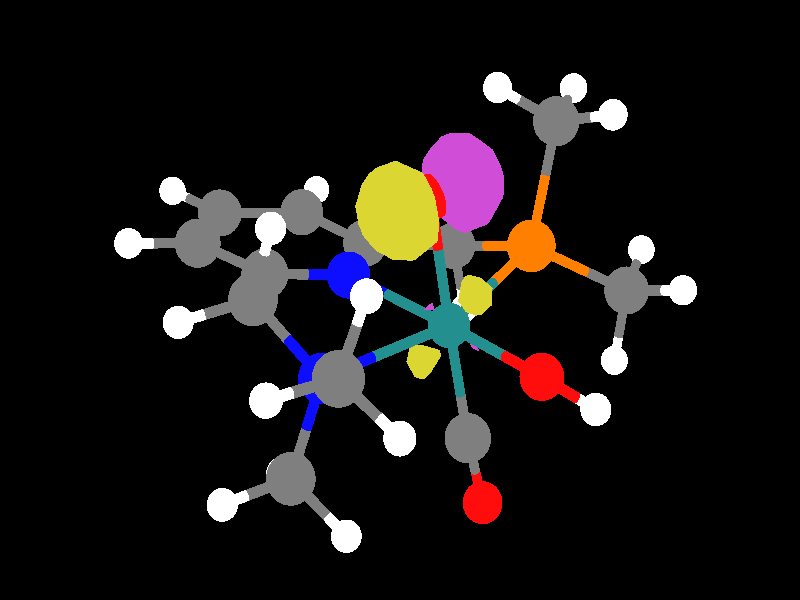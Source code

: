 // ****This file was generated by Gabedit ****

global_settings {
	ambient_light rgb <0.200000002980232, 0.200000002980232, 0.200000002980232>
	max_trace_level 15
}

// Rotation matrix
#declare myTransforms = transform {
matrix <-0.895895, -0.210840 ,0.391049, -0.441866, 0.514252, -0.735051, -0.046120, -0.831319, -0.553878, 0.000000, 0.000000 ,0.000000>
}

// finish options
#declare ambientCoef = 0.2;
#declare diffuseCoef = 0.8;
#declare specularCoef = 0.8;

// CAMERA
camera
{
	right     1.43865030674847 *x
	up        y
	direction -z
	angle 25.40669623176467
	location  < 0.000000, 0.00000, 50.00000000000000 >
	look_at   < 0.000000, 0.00000, 0.00000000000000 >
	translate < -0.39735099337748 , 0.08714596949891 , 0.000000 >
}

// LIGHT 1
light_source
{

	<  0.000000,  0.000000, 50.000000>
	color rgb <1, 1, 1>
	fade_distance 100.715721808572
	fade_power 0
	parallel
	point_at <  0.000000,  0.000000, -50.000000>
}

light_source {
	<28.531854657851, 50.2572796825395, -12.6372721914616>
	color rgb <0.300000011920929, 0.300000011920929, 0.300000011920929>
	fade_distance 100.715721808572
	fade_power 0
	parallel
	point_at <-28.531854657851, -50.2572796825395, 12.6372721914616>
}

#default {
	finish {ambient .8 diffuse 1 specular 1 roughness .005 metallic 0.5}
}

    // BACKGROUND 
background 
{
	color rgb < 0.000000, 0.000000, 0.000000 >
}

# declare molecule = union {
// ATOMS 
sphere
{
	<     -1.048891,     -5.223640,     -0.845144>       0.578256
	texture
	{
		pigment { rgb<      1.000000,      0.049989,      0.049989> }
		finish {ambient ambientCoef diffuse diffuseCoef specular specularCoef}
	}
}
sphere
{
	<      0.236372,     -1.019577,     -3.829894>       0.578256
	texture
	{
		pigment { rgb<      1.000000,      0.049989,      0.049989> }
		finish {ambient ambientCoef diffuse diffuseCoef specular specularCoef}
	}
}
sphere
{
	<      4.412403,     -4.403548,     -1.763862>       0.663294
	texture
	{
		pigment { rgb<      0.499992,      0.499992,      0.499992> }
		finish {ambient ambientCoef diffuse diffuseCoef specular specularCoef}
	}
}
sphere
{
	<      4.394225,      0.001491,     -3.306165>       0.408181
	texture
	{
		pigment { rgb<      1.000000,      1.000000,      1.000000> }
		finish {ambient ambientCoef diffuse diffuseCoef specular specularCoef}
	}
}
sphere
{
	<      3.845036,     -2.225022,     -0.149227>       0.629279
	texture
	{
		pigment { rgb<      0.049989,      0.049989,      1.000000> }
		finish {ambient ambientCoef diffuse diffuseCoef specular specularCoef}
	}
}
sphere
{
	<      4.843221,      0.114447,     -1.273219>       0.663294
	texture
	{
		pigment { rgb<      0.499992,      0.499992,      0.499992> }
		finish {ambient ambientCoef diffuse diffuseCoef specular specularCoef}
	}
}
sphere
{
	<     -5.027623,      1.340069,     -3.717187>       0.663294
	texture
	{
		pigment { rgb<      0.499992,      0.499992,      0.499992> }
		finish {ambient ambientCoef diffuse diffuseCoef specular specularCoef}
	}
}
sphere
{
	<     -6.959686,     -0.421082,      1.081942>       0.663294
	texture
	{
		pigment { rgb<      0.499992,      0.499992,      0.499992> }
		finish {ambient ambientCoef diffuse diffuseCoef specular specularCoef}
	}
}
sphere
{
	<     -4.038284,      0.496982,     -0.526618>       0.707513
	texture
	{
		pigment { rgb<      1.000000,      0.499992,      0.000000> }
		finish {ambient ambientCoef diffuse diffuseCoef specular specularCoef}
	}
}
sphere
{
	<      6.912934,      0.263216,     -1.034167>       0.408181
	texture
	{
		pigment { rgb<      1.000000,      1.000000,      1.000000> }
		finish {ambient ambientCoef diffuse diffuseCoef specular specularCoef}
	}
}
sphere
{
	<      4.863961,     -2.599118,      2.391025>       0.663294
	texture
	{
		pigment { rgb<      0.499992,      0.499992,      0.499992> }
		finish {ambient ambientCoef diffuse diffuseCoef specular specularCoef}
	}
}
sphere
{
	<     -0.902213,     -1.997941,      3.288691>       0.663294
	texture
	{
		pigment { rgb<      0.499992,      0.499992,      0.499992> }
		finish {ambient ambientCoef diffuse diffuseCoef specular specularCoef}
	}
}
sphere
{
	<      3.524445,      2.442378,     -0.317999>       0.663294
	texture
	{
		pigment { rgb<      0.499992,      0.499992,      0.499992> }
		finish {ambient ambientCoef diffuse diffuseCoef specular specularCoef}
	}
}
sphere
{
	<      1.038122,      2.145799,      0.154815>       0.629279
	texture
	{
		pigment { rgb<      0.049989,      0.049989,      1.000000> }
		finish {ambient ambientCoef diffuse diffuseCoef specular specularCoef}
	}
}
sphere
{
	<     -3.207419,      3.564696,      1.054748>       0.663294
	texture
	{
		pigment { rgb<      0.499992,      0.499992,      0.499992> }
		finish {ambient ambientCoef diffuse diffuseCoef specular specularCoef}
	}
}
sphere
{
	<     -0.459708,      4.148279,      0.658734>       0.663294
	texture
	{
		pigment { rgb<      0.499992,      0.499992,      0.499992> }
		finish {ambient ambientCoef diffuse diffuseCoef specular specularCoef}
	}
}
sphere
{
	<      4.649343,      4.808988,     -0.153299>       0.663294
	texture
	{
		pigment { rgb<      0.499992,      0.499992,      0.499992> }
		finish {ambient ambientCoef diffuse diffuseCoef specular specularCoef}
	}
}
sphere
{
	<      6.670006,      5.011379,     -0.504799>       0.408181
	texture
	{
		pigment { rgb<      1.000000,      1.000000,      1.000000> }
		finish {ambient ambientCoef diffuse diffuseCoef specular specularCoef}
	}
}
sphere
{
	<     -3.542756,      3.225168,      3.087230>       0.408181
	texture
	{
		pigment { rgb<      1.000000,      1.000000,      1.000000> }
		finish {ambient ambientCoef diffuse diffuseCoef specular specularCoef}
	}
}
sphere
{
	<     -4.414408,      5.160002,      0.483744>       0.408181
	texture
	{
		pigment { rgb<      1.000000,      1.000000,      1.000000> }
		finish {ambient ambientCoef diffuse diffuseCoef specular specularCoef}
	}
}
sphere
{
	<      0.563825,      6.570246,      0.782064>       0.663294
	texture
	{
		pigment { rgb<      0.499992,      0.499992,      0.499992> }
		finish {ambient ambientCoef diffuse diffuseCoef specular specularCoef}
	}
}
sphere
{
	<      3.146973,      6.897062,      0.407902>       0.663294
	texture
	{
		pigment { rgb<      0.499992,      0.499992,      0.499992> }
		finish {ambient ambientCoef diffuse diffuseCoef specular specularCoef}
	}
}
sphere
{
	<     -0.661701,      8.178456,      1.180090>       0.408181
	texture
	{
		pigment { rgb<      1.000000,      1.000000,      1.000000> }
		finish {ambient ambientCoef diffuse diffuseCoef specular specularCoef}
	}
}
sphere
{
	<      3.983508,      8.778076,      0.529386>       0.408181
	texture
	{
		pigment { rgb<      1.000000,      1.000000,      1.000000> }
		finish {ambient ambientCoef diffuse diffuseCoef specular specularCoef}
	}
}
sphere
{
	<     -1.379353,     -2.323624,      5.406049>       0.578256
	texture
	{
		pigment { rgb<      1.000000,      0.049989,      0.049989> }
		finish {ambient ambientCoef diffuse diffuseCoef specular specularCoef}
	}
}
sphere
{
	<     -6.490523,      2.816560,     -3.712517>       0.408181
	texture
	{
		pigment { rgb<      1.000000,      1.000000,      1.000000> }
		finish {ambient ambientCoef diffuse diffuseCoef specular specularCoef}
	}
}
sphere
{
	<     -5.746679,     -0.381258,     -4.632353>       0.408181
	texture
	{
		pigment { rgb<      1.000000,      1.000000,      1.000000> }
		finish {ambient ambientCoef diffuse diffuseCoef specular specularCoef}
	}
}
sphere
{
	<     -3.327864,      1.917618,     -4.758655>       0.408181
	texture
	{
		pigment { rgb<      1.000000,      1.000000,      1.000000> }
		finish {ambient ambientCoef diffuse diffuseCoef specular specularCoef}
	}
}
sphere
{
	<     -6.538038,     -0.833258,      3.074029>       0.408181
	texture
	{
		pigment { rgb<      1.000000,      1.000000,      1.000000> }
		finish {ambient ambientCoef diffuse diffuseCoef specular specularCoef}
	}
}
sphere
{
	<     -7.668718,     -2.159444,      0.190374>       0.408181
	texture
	{
		pigment { rgb<      1.000000,      1.000000,      1.000000> }
		finish {ambient ambientCoef diffuse diffuseCoef specular specularCoef}
	}
}
sphere
{
	<     -8.416194,      1.058043,      0.956554>       0.408181
	texture
	{
		pigment { rgb<      1.000000,      1.000000,      1.000000> }
		finish {ambient ambientCoef diffuse diffuseCoef specular specularCoef}
	}
}
sphere
{
	<      3.489568,     -6.068597,     -0.943658>       0.408181
	texture
	{
		pigment { rgb<      1.000000,      1.000000,      1.000000> }
		finish {ambient ambientCoef diffuse diffuseCoef specular specularCoef}
	}
}
sphere
{
	<      6.476444,     -4.689574,     -1.932263>       0.408181
	texture
	{
		pigment { rgb<      1.000000,      1.000000,      1.000000> }
		finish {ambient ambientCoef diffuse diffuseCoef specular specularCoef}
	}
}
sphere
{
	<      3.545633,     -4.055057,     -3.615563>       0.408181
	texture
	{
		pigment { rgb<      1.000000,      1.000000,      1.000000> }
		finish {ambient ambientCoef diffuse diffuseCoef specular specularCoef}
	}
}
sphere
{
	<      4.436127,     -0.944892,      3.572103>       0.408181
	texture
	{
		pigment { rgb<      1.000000,      1.000000,      1.000000> }
		finish {ambient ambientCoef diffuse diffuseCoef specular specularCoef}
	}
}
sphere
{
	<      6.936521,     -2.879627,      2.334371>       0.408181
	texture
	{
		pigment { rgb<      1.000000,      1.000000,      1.000000> }
		finish {ambient ambientCoef diffuse diffuseCoef specular specularCoef}
	}
}
sphere
{
	<      3.971224,     -4.268308,      3.237783>       0.408181
	texture
	{
		pigment { rgb<      1.000000,      1.000000,      1.000000> }
		finish {ambient ambientCoef diffuse diffuseCoef specular specularCoef}
	}
}
sphere
{
	<     -0.325115,     -1.488127,     -0.158569>       0.578256
	texture
	{
		pigment { rgb<      0.139986,      0.559991,      0.559991> }
		finish {ambient ambientCoef diffuse diffuseCoef specular specularCoef}
	}
}
sphere
{
	<     -2.462242,     -5.804705,      0.146325>       0.408181
	texture
	{
		pigment { rgb<      1.000000,      1.000000,      1.000000> }
		finish {ambient ambientCoef diffuse diffuseCoef specular specularCoef}
	}
}
// BONDS 
cylinder
{
	<     -1.048891,     -5.223640,     -0.845144>,
	<     -0.769459,     -3.781448,     -0.580074> 
	      0.140000
	texture
	{
		pigment { rgb<      1.000000,      0.049989,      0.049989> }
		finish {ambient ambientCoef diffuse diffuseCoef specular specularCoef}
	}
}
cylinder
{
	<     -0.769459,     -3.781448,     -0.580074>,
	<     -0.325115,     -1.488127,     -0.158569> 
	      0.140000
	texture
	{
		pigment { rgb<      0.139986,      0.559991,      0.559991> }
		finish {ambient ambientCoef diffuse diffuseCoef specular specularCoef}
	}
}
cylinder
{
	<     -1.048891,     -5.223640,     -0.845144>,
	<     -1.961213,     -5.598719,     -0.205148> 
	      0.140000
	texture
	{
		pigment { rgb<      1.000000,      0.049989,      0.049989> }
		finish {ambient ambientCoef diffuse diffuseCoef specular specularCoef}
	}
}
cylinder
{
	<     -1.961213,     -5.598719,     -0.205148>,
	<     -2.462242,     -5.804705,      0.146325> 
	      0.140000
	texture
	{
		pigment { rgb<      1.000000,      1.000000,      1.000000> }
		finish {ambient ambientCoef diffuse diffuseCoef specular specularCoef}
	}
}
cylinder
{
	<      0.236372,     -1.019577,     -3.829894>,
	<      0.019595,     -1.200473,     -2.412483> 
	      0.140000
	texture
	{
		pigment { rgb<      1.000000,      0.049989,      0.049989> }
		finish {ambient ambientCoef diffuse diffuseCoef specular specularCoef}
	}
}
cylinder
{
	<      0.019595,     -1.200473,     -2.412483>,
	<     -0.325115,     -1.488127,     -0.158569> 
	      0.140000
	texture
	{
		pigment { rgb<      0.139986,      0.559991,      0.559991> }
		finish {ambient ambientCoef diffuse diffuseCoef specular specularCoef}
	}
}
cylinder
{
	<      4.412403,     -4.403548,     -1.763862>,
	<      4.126468,     -3.305640,     -0.950137> 
	      0.140000
	texture
	{
		pigment { rgb<      0.499992,      0.499992,      0.499992> }
		finish {ambient ambientCoef diffuse diffuseCoef specular specularCoef}
	}
}
cylinder
{
	<      4.126468,     -3.305640,     -0.950137>,
	<      3.845036,     -2.225022,     -0.149227> 
	      0.140000
	texture
	{
		pigment { rgb<      0.049989,      0.049989,      1.000000> }
		finish {ambient ambientCoef diffuse diffuseCoef specular specularCoef}
	}
}
cylinder
{
	<      4.412403,     -4.403548,     -1.763862>,
	<      3.808279,     -5.493554,     -1.226924> 
	      0.140000
	texture
	{
		pigment { rgb<      0.499992,      0.499992,      0.499992> }
		finish {ambient ambientCoef diffuse diffuseCoef specular specularCoef}
	}
}
cylinder
{
	<      3.808279,     -5.493554,     -1.226924>,
	<      3.489568,     -6.068597,     -0.943658> 
	      0.140000
	texture
	{
		pigment { rgb<      1.000000,      1.000000,      1.000000> }
		finish {ambient ambientCoef diffuse diffuseCoef specular specularCoef}
	}
}
cylinder
{
	<      4.412403,     -4.403548,     -1.763862>,
	<      5.763605,     -4.590792,     -1.874104> 
	      0.140000
	texture
	{
		pigment { rgb<      0.499992,      0.499992,      0.499992> }
		finish {ambient ambientCoef diffuse diffuseCoef specular specularCoef}
	}
}
cylinder
{
	<      5.763605,     -4.590792,     -1.874104>,
	<      6.476444,     -4.689574,     -1.932263> 
	      0.140000
	texture
	{
		pigment { rgb<      1.000000,      1.000000,      1.000000> }
		finish {ambient ambientCoef diffuse diffuseCoef specular specularCoef}
	}
}
cylinder
{
	<      4.412403,     -4.403548,     -1.763862>,
	<      3.844981,     -4.175412,     -2.976058> 
	      0.140000
	texture
	{
		pigment { rgb<      0.499992,      0.499992,      0.499992> }
		finish {ambient ambientCoef diffuse diffuseCoef specular specularCoef}
	}
}
cylinder
{
	<      3.844981,     -4.175412,     -2.976058>,
	<      3.545633,     -4.055057,     -3.615563> 
	      0.140000
	texture
	{
		pigment { rgb<      1.000000,      1.000000,      1.000000> }
		finish {ambient ambientCoef diffuse diffuseCoef specular specularCoef}
	}
}
cylinder
{
	<      4.394225,      0.001491,     -3.306165>,
	<      4.549291,      0.040502,     -2.604066> 
	      0.140000
	texture
	{
		pigment { rgb<      1.000000,      1.000000,      1.000000> }
		finish {ambient ambientCoef diffuse diffuseCoef specular specularCoef}
	}
}
cylinder
{
	<      4.549291,      0.040502,     -2.604066>,
	<      4.843221,      0.114447,     -1.273219> 
	      0.140000
	texture
	{
		pigment { rgb<      0.499992,      0.499992,      0.499992> }
		finish {ambient ambientCoef diffuse diffuseCoef specular specularCoef}
	}
}
cylinder
{
	<      3.845036,     -2.225022,     -0.149227>,
	<      4.340168,     -1.064571,     -0.706763> 
	      0.140000
	texture
	{
		pigment { rgb<      0.049989,      0.049989,      1.000000> }
		finish {ambient ambientCoef diffuse diffuseCoef specular specularCoef}
	}
}
cylinder
{
	<      4.340168,     -1.064571,     -0.706763>,
	<      4.843221,      0.114447,     -1.273219> 
	      0.140000
	texture
	{
		pigment { rgb<      0.499992,      0.499992,      0.499992> }
		finish {ambient ambientCoef diffuse diffuseCoef specular specularCoef}
	}
}
cylinder
{
	<      3.845036,     -2.225022,     -0.149227>,
	<      4.350455,     -2.410585,      1.110818> 
	      0.140000
	texture
	{
		pigment { rgb<      0.049989,      0.049989,      1.000000> }
		finish {ambient ambientCoef diffuse diffuseCoef specular specularCoef}
	}
}
cylinder
{
	<      4.350455,     -2.410585,      1.110818>,
	<      4.863961,     -2.599118,      2.391025> 
	      0.140000
	texture
	{
		pigment { rgb<      0.499992,      0.499992,      0.499992> }
		finish {ambient ambientCoef diffuse diffuseCoef specular specularCoef}
	}
}
cylinder
{
	<      3.845036,     -2.225022,     -0.149227>,
	<      2.210964,     -1.936270,     -0.152888> 
	      0.140000
	texture
	{
		pigment { rgb<      0.049989,      0.049989,      1.000000> }
		finish {ambient ambientCoef diffuse diffuseCoef specular specularCoef}
	}
}
cylinder
{
	<      2.210964,     -1.936270,     -0.152888>,
	<     -0.325115,     -1.488127,     -0.158569> 
	      0.140000
	texture
	{
		pigment { rgb<      0.139986,      0.559991,      0.559991> }
		finish {ambient ambientCoef diffuse diffuseCoef specular specularCoef}
	}
}
cylinder
{
	<      4.843221,      0.114447,     -1.273219>,
	<      6.198136,      0.211837,     -1.116726> 
	      0.140000
	texture
	{
		pigment { rgb<      0.499992,      0.499992,      0.499992> }
		finish {ambient ambientCoef diffuse diffuseCoef specular specularCoef}
	}
}
cylinder
{
	<      6.198136,      0.211837,     -1.116726>,
	<      6.912934,      0.263216,     -1.034167> 
	      0.140000
	texture
	{
		pigment { rgb<      1.000000,      1.000000,      1.000000> }
		finish {ambient ambientCoef diffuse diffuseCoef specular specularCoef}
	}
}
cylinder
{
	<      4.843221,      0.114447,     -1.273219>,
	<      4.183833,      1.278412,     -0.795609> 
	      0.140000
	texture
	{
		pigment { rgb<      0.499992,      0.499992,      0.499992> }
		finish {ambient ambientCoef diffuse diffuseCoef specular specularCoef}
	}
}
cylinder
{
	<      4.183833,      1.278412,     -0.795609>,
	<      3.524445,      2.442378,     -0.317999> 
	      0.140000
	texture
	{
		pigment { rgb<      0.499992,      0.499992,      0.499992> }
		finish {ambient ambientCoef diffuse diffuseCoef specular specularCoef}
	}
}
cylinder
{
	<     -5.027623,      1.340069,     -3.717187>,
	<     -4.606839,      0.981489,     -2.360180> 
	      0.140000
	texture
	{
		pigment { rgb<      0.499992,      0.499992,      0.499992> }
		finish {ambient ambientCoef diffuse diffuseCoef specular specularCoef}
	}
}
cylinder
{
	<     -4.606839,      0.981489,     -2.360180>,
	<     -4.038284,      0.496982,     -0.526618> 
	      0.140000
	texture
	{
		pigment { rgb<      1.000000,      0.499992,      0.000000> }
		finish {ambient ambientCoef diffuse diffuseCoef specular specularCoef}
	}
}
cylinder
{
	<     -5.027623,      1.340069,     -3.717187>,
	<     -5.985295,      2.306638,     -3.714130> 
	      0.140000
	texture
	{
		pigment { rgb<      0.499992,      0.499992,      0.499992> }
		finish {ambient ambientCoef diffuse diffuseCoef specular specularCoef}
	}
}
cylinder
{
	<     -5.985295,      2.306638,     -3.714130>,
	<     -6.490523,      2.816560,     -3.712517> 
	      0.140000
	texture
	{
		pigment { rgb<      1.000000,      1.000000,      1.000000> }
		finish {ambient ambientCoef diffuse diffuseCoef specular specularCoef}
	}
}
cylinder
{
	<     -5.027623,      1.340069,     -3.717187>,
	<     -5.498345,      0.213221,     -4.316291> 
	      0.140000
	texture
	{
		pigment { rgb<      0.499992,      0.499992,      0.499992> }
		finish {ambient ambientCoef diffuse diffuseCoef specular specularCoef}
	}
}
cylinder
{
	<     -5.498345,      0.213221,     -4.316291>,
	<     -5.746679,     -0.381258,     -4.632353> 
	      0.140000
	texture
	{
		pigment { rgb<      1.000000,      1.000000,      1.000000> }
		finish {ambient ambientCoef diffuse diffuseCoef specular specularCoef}
	}
}
cylinder
{
	<     -5.027623,      1.340069,     -3.717187>,
	<     -3.914894,      1.718155,     -4.398973> 
	      0.140000
	texture
	{
		pigment { rgb<      0.499992,      0.499992,      0.499992> }
		finish {ambient ambientCoef diffuse diffuseCoef specular specularCoef}
	}
}
cylinder
{
	<     -3.914894,      1.718155,     -4.398973>,
	<     -3.327864,      1.917618,     -4.758655> 
	      0.140000
	texture
	{
		pigment { rgb<      1.000000,      1.000000,      1.000000> }
		finish {ambient ambientCoef diffuse diffuseCoef specular specularCoef}
	}
}
cylinder
{
	<     -6.959686,     -0.421082,      1.081942>,
	<     -5.717161,     -0.030613,      0.397792> 
	      0.140000
	texture
	{
		pigment { rgb<      0.499992,      0.499992,      0.499992> }
		finish {ambient ambientCoef diffuse diffuseCoef specular specularCoef}
	}
}
cylinder
{
	<     -5.717161,     -0.030613,      0.397792>,
	<     -4.038284,      0.496982,     -0.526618> 
	      0.140000
	texture
	{
		pigment { rgb<      1.000000,      0.499992,      0.000000> }
		finish {ambient ambientCoef diffuse diffuseCoef specular specularCoef}
	}
}
cylinder
{
	<     -6.959686,     -0.421082,      1.081942>,
	<     -6.683658,     -0.690909,      2.386040> 
	      0.140000
	texture
	{
		pigment { rgb<      0.499992,      0.499992,      0.499992> }
		finish {ambient ambientCoef diffuse diffuseCoef specular specularCoef}
	}
}
cylinder
{
	<     -6.683658,     -0.690909,      2.386040>,
	<     -6.538038,     -0.833258,      3.074029> 
	      0.140000
	texture
	{
		pigment { rgb<      1.000000,      1.000000,      1.000000> }
		finish {ambient ambientCoef diffuse diffuseCoef specular specularCoef}
	}
}
cylinder
{
	<     -6.959686,     -0.421082,      1.081942>,
	<     -7.423846,     -1.559082,      0.498286> 
	      0.140000
	texture
	{
		pigment { rgb<      0.499992,      0.499992,      0.499992> }
		finish {ambient ambientCoef diffuse diffuseCoef specular specularCoef}
	}
}
cylinder
{
	<     -7.423846,     -1.559082,      0.498286>,
	<     -7.668718,     -2.159444,      0.190374> 
	      0.140000
	texture
	{
		pigment { rgb<      1.000000,      1.000000,      1.000000> }
		finish {ambient ambientCoef diffuse diffuseCoef specular specularCoef}
	}
}
cylinder
{
	<     -6.959686,     -0.421082,      1.081942>,
	<     -7.913173,      0.547211,      0.999858> 
	      0.140000
	texture
	{
		pigment { rgb<      0.499992,      0.499992,      0.499992> }
		finish {ambient ambientCoef diffuse diffuseCoef specular specularCoef}
	}
}
cylinder
{
	<     -7.913173,      0.547211,      0.999858>,
	<     -8.416194,      1.058043,      0.956554> 
	      0.140000
	texture
	{
		pigment { rgb<      1.000000,      1.000000,      1.000000> }
		finish {ambient ambientCoef diffuse diffuseCoef specular specularCoef}
	}
}
cylinder
{
	<     -4.038284,      0.496982,     -0.526618>,
	<     -3.560801,      2.259941,      0.382164> 
	      0.140000
	texture
	{
		pigment { rgb<      1.000000,      0.499992,      0.000000> }
		finish {ambient ambientCoef diffuse diffuseCoef specular specularCoef}
	}
}
cylinder
{
	<     -3.560801,      2.259941,      0.382164>,
	<     -3.207419,      3.564696,      1.054748> 
	      0.140000
	texture
	{
		pigment { rgb<      0.499992,      0.499992,      0.499992> }
		finish {ambient ambientCoef diffuse diffuseCoef specular specularCoef}
	}
}
cylinder
{
	<     -4.038284,      0.496982,     -0.526618>,
	<     -2.295451,     -0.434759,     -0.353868> 
	      0.140000
	texture
	{
		pigment { rgb<      1.000000,      0.499992,      0.000000> }
		finish {ambient ambientCoef diffuse diffuseCoef specular specularCoef}
	}
}
cylinder
{
	<     -2.295451,     -0.434759,     -0.353868>,
	<     -0.325115,     -1.488127,     -0.158569> 
	      0.140000
	texture
	{
		pigment { rgb<      0.139986,      0.559991,      0.559991> }
		finish {ambient ambientCoef diffuse diffuseCoef specular specularCoef}
	}
}
cylinder
{
	<      4.863961,     -2.599118,      2.391025>,
	<      4.583884,     -1.516196,      3.164205> 
	      0.140000
	texture
	{
		pigment { rgb<      0.499992,      0.499992,      0.499992> }
		finish {ambient ambientCoef diffuse diffuseCoef specular specularCoef}
	}
}
cylinder
{
	<      4.583884,     -1.516196,      3.164205>,
	<      4.436127,     -0.944892,      3.572103> 
	      0.140000
	texture
	{
		pigment { rgb<      1.000000,      1.000000,      1.000000> }
		finish {ambient ambientCoef diffuse diffuseCoef specular specularCoef}
	}
}
cylinder
{
	<      4.863961,     -2.599118,      2.391025>,
	<      6.220740,     -2.782750,      2.353937> 
	      0.140000
	texture
	{
		pigment { rgb<      0.499992,      0.499992,      0.499992> }
		finish {ambient ambientCoef diffuse diffuseCoef specular specularCoef}
	}
}
cylinder
{
	<      6.220740,     -2.782750,      2.353937>,
	<      6.936521,     -2.879627,      2.334371> 
	      0.140000
	texture
	{
		pigment { rgb<      1.000000,      1.000000,      1.000000> }
		finish {ambient ambientCoef diffuse diffuseCoef specular specularCoef}
	}
}
cylinder
{
	<      4.863961,     -2.599118,      2.391025>,
	<      4.279541,     -3.691835,      2.945346> 
	      0.140000
	texture
	{
		pigment { rgb<      0.499992,      0.499992,      0.499992> }
		finish {ambient ambientCoef diffuse diffuseCoef specular specularCoef}
	}
}
cylinder
{
	<      4.279541,     -3.691835,      2.945346>,
	<      3.971224,     -4.268308,      3.237783> 
	      0.140000
	texture
	{
		pigment { rgb<      1.000000,      1.000000,      1.000000> }
		finish {ambient ambientCoef diffuse diffuseCoef specular specularCoef}
	}
}
cylinder
{
	<     -0.902213,     -1.997941,      3.288691>,
	<     -1.145574,     -2.164052,      4.368628> 
	      0.140000
	texture
	{
		pigment { rgb<      0.499992,      0.499992,      0.499992> }
		finish {ambient ambientCoef diffuse diffuseCoef specular specularCoef}
	}
}
cylinder
{
	<     -1.145574,     -2.164052,      4.368628>,
	<     -1.379353,     -2.323624,      5.406049> 
	      0.140000
	texture
	{
		pigment { rgb<      1.000000,      0.049989,      0.049989> }
		finish {ambient ambientCoef diffuse diffuseCoef specular specularCoef}
	}
}
cylinder
{
	<     -0.902213,     -1.997941,      3.288691>,
	<     -0.673891,     -1.796239,      1.924822> 
	      0.140000
	texture
	{
		pigment { rgb<      0.499992,      0.499992,      0.499992> }
		finish {ambient ambientCoef diffuse diffuseCoef specular specularCoef}
	}
}
cylinder
{
	<     -0.673891,     -1.796239,      1.924822>,
	<     -0.325115,     -1.488127,     -0.158569> 
	      0.140000
	texture
	{
		pigment { rgb<      0.139986,      0.559991,      0.559991> }
		finish {ambient ambientCoef diffuse diffuseCoef specular specularCoef}
	}
}
cylinder
{
	<      3.524445,      2.442378,     -0.317999>,
	<      2.271417,      2.292911,     -0.079716> 
	      0.140000
	texture
	{
		pigment { rgb<      0.499992,      0.499992,      0.499992> }
		finish {ambient ambientCoef diffuse diffuseCoef specular specularCoef}
	}
}
cylinder
{
	<      2.271417,      2.292911,     -0.079716>,
	<      1.038122,      2.145799,      0.154815> 
	      0.140000
	texture
	{
		pigment { rgb<      0.049989,      0.049989,      1.000000> }
		finish {ambient ambientCoef diffuse diffuseCoef specular specularCoef}
	}
}
cylinder
{
	<      3.524445,      2.442378,     -0.317999>,
	<      4.086894,      3.625683,     -0.235649> 
	      0.140000
	texture
	{
		pigment { rgb<      0.499992,      0.499992,      0.499992> }
		finish {ambient ambientCoef diffuse diffuseCoef specular specularCoef}
	}
}
cylinder
{
	<      4.086894,      3.625683,     -0.235649>,
	<      4.649343,      4.808988,     -0.153299> 
	      0.140000
	texture
	{
		pigment { rgb<      0.499992,      0.499992,      0.499992> }
		finish {ambient ambientCoef diffuse diffuseCoef specular specularCoef}
	}
}
cylinder
{
	<      1.038122,      2.145799,      0.154815>,
	<      0.295151,      3.139093,      0.404775> 
	      0.140000
	texture
	{
		pigment { rgb<      0.049989,      0.049989,      1.000000> }
		finish {ambient ambientCoef diffuse diffuseCoef specular specularCoef}
	}
}
cylinder
{
	<      0.295151,      3.139093,      0.404775>,
	<     -0.459708,      4.148279,      0.658734> 
	      0.140000
	texture
	{
		pigment { rgb<      0.499992,      0.499992,      0.499992> }
		finish {ambient ambientCoef diffuse diffuseCoef specular specularCoef}
	}
}
cylinder
{
	<      1.038122,      2.145799,      0.154815>,
	<      0.503938,      0.721847,      0.032016> 
	      0.140000
	texture
	{
		pigment { rgb<      0.049989,      0.049989,      1.000000> }
		finish {ambient ambientCoef diffuse diffuseCoef specular specularCoef}
	}
}
cylinder
{
	<      0.503938,      0.721847,      0.032016>,
	<     -0.325115,     -1.488127,     -0.158569> 
	      0.140000
	texture
	{
		pigment { rgb<      0.139986,      0.559991,      0.559991> }
		finish {ambient ambientCoef diffuse diffuseCoef specular specularCoef}
	}
}
cylinder
{
	<     -3.207419,      3.564696,      1.054748>,
	<     -1.833563,      3.856487,      0.856741> 
	      0.140000
	texture
	{
		pigment { rgb<      0.499992,      0.499992,      0.499992> }
		finish {ambient ambientCoef diffuse diffuseCoef specular specularCoef}
	}
}
cylinder
{
	<     -1.833563,      3.856487,      0.856741>,
	<     -0.459708,      4.148279,      0.658734> 
	      0.140000
	texture
	{
		pigment { rgb<      0.499992,      0.499992,      0.499992> }
		finish {ambient ambientCoef diffuse diffuseCoef specular specularCoef}
	}
}
cylinder
{
	<     -3.207419,      3.564696,      1.054748>,
	<     -3.426944,      3.342427,      2.385291> 
	      0.140000
	texture
	{
		pigment { rgb<      0.499992,      0.499992,      0.499992> }
		finish {ambient ambientCoef diffuse diffuseCoef specular specularCoef}
	}
}
cylinder
{
	<     -3.426944,      3.342427,      2.385291>,
	<     -3.542756,      3.225168,      3.087230> 
	      0.140000
	texture
	{
		pigment { rgb<      1.000000,      1.000000,      1.000000> }
		finish {ambient ambientCoef diffuse diffuseCoef specular specularCoef}
	}
}
cylinder
{
	<     -3.207419,      3.564696,      1.054748>,
	<     -3.997561,      4.609046,      0.680946> 
	      0.140000
	texture
	{
		pigment { rgb<      0.499992,      0.499992,      0.499992> }
		finish {ambient ambientCoef diffuse diffuseCoef specular specularCoef}
	}
}
cylinder
{
	<     -3.997561,      4.609046,      0.680946>,
	<     -4.414408,      5.160002,      0.483744> 
	      0.140000
	texture
	{
		pigment { rgb<      1.000000,      1.000000,      1.000000> }
		finish {ambient ambientCoef diffuse diffuseCoef specular specularCoef}
	}
}
cylinder
{
	<     -0.459708,      4.148279,      0.658734>,
	<      0.052058,      5.359263,      0.720399> 
	      0.140000
	texture
	{
		pigment { rgb<      0.499992,      0.499992,      0.499992> }
		finish {ambient ambientCoef diffuse diffuseCoef specular specularCoef}
	}
}
cylinder
{
	<      0.052058,      5.359263,      0.720399>,
	<      0.563825,      6.570246,      0.782064> 
	      0.140000
	texture
	{
		pigment { rgb<      0.499992,      0.499992,      0.499992> }
		finish {ambient ambientCoef diffuse diffuseCoef specular specularCoef}
	}
}
cylinder
{
	<      4.649343,      4.808988,     -0.153299>,
	<      5.972148,      4.941481,     -0.383404> 
	      0.140000
	texture
	{
		pigment { rgb<      0.499992,      0.499992,      0.499992> }
		finish {ambient ambientCoef diffuse diffuseCoef specular specularCoef}
	}
}
cylinder
{
	<      5.972148,      4.941481,     -0.383404>,
	<      6.670006,      5.011379,     -0.504799> 
	      0.140000
	texture
	{
		pigment { rgb<      1.000000,      1.000000,      1.000000> }
		finish {ambient ambientCoef diffuse diffuseCoef specular specularCoef}
	}
}
cylinder
{
	<      4.649343,      4.808988,     -0.153299>,
	<      3.898158,      5.853025,      0.127302> 
	      0.140000
	texture
	{
		pigment { rgb<      0.499992,      0.499992,      0.499992> }
		finish {ambient ambientCoef diffuse diffuseCoef specular specularCoef}
	}
}
cylinder
{
	<      3.898158,      5.853025,      0.127302>,
	<      3.146973,      6.897062,      0.407902> 
	      0.140000
	texture
	{
		pigment { rgb<      0.499992,      0.499992,      0.499992> }
		finish {ambient ambientCoef diffuse diffuseCoef specular specularCoef}
	}
}
cylinder
{
	<      0.563825,      6.570246,      0.782064>,
	<      1.855399,      6.733654,      0.594983> 
	      0.140000
	texture
	{
		pigment { rgb<      0.499992,      0.499992,      0.499992> }
		finish {ambient ambientCoef diffuse diffuseCoef specular specularCoef}
	}
}
cylinder
{
	<      1.855399,      6.733654,      0.594983>,
	<      3.146973,      6.897062,      0.407902> 
	      0.140000
	texture
	{
		pigment { rgb<      0.499992,      0.499992,      0.499992> }
		finish {ambient ambientCoef diffuse diffuseCoef specular specularCoef}
	}
}
cylinder
{
	<      0.563825,      6.570246,      0.782064>,
	<     -0.238453,      7.623043,      1.042627> 
	      0.140000
	texture
	{
		pigment { rgb<      0.499992,      0.499992,      0.499992> }
		finish {ambient ambientCoef diffuse diffuseCoef specular specularCoef}
	}
}
cylinder
{
	<     -0.238453,      7.623043,      1.042627>,
	<     -0.661701,      8.178456,      1.180090> 
	      0.140000
	texture
	{
		pigment { rgb<      1.000000,      1.000000,      1.000000> }
		finish {ambient ambientCoef diffuse diffuseCoef specular specularCoef}
	}
}
cylinder
{
	<      3.146973,      6.897062,      0.407902>,
	<      3.694601,      8.128448,      0.487430> 
	      0.140000
	texture
	{
		pigment { rgb<      0.499992,      0.499992,      0.499992> }
		finish {ambient ambientCoef diffuse diffuseCoef specular specularCoef}
	}
}
cylinder
{
	<      3.694601,      8.128448,      0.487430>,
	<      3.983508,      8.778076,      0.529386> 
	      0.140000
	texture
	{
		pigment { rgb<      1.000000,      1.000000,      1.000000> }
		finish {ambient ambientCoef diffuse diffuseCoef specular specularCoef}
	}
}
 transform { myTransforms }
}

object {molecule}// transparency coeffition
#declare surfaceTransCoef = 0.600000;
// wire frame radius of cylinder
#declare wireFrameCylinderRadius = 0.007086;


// TriangleCylinders
#macro threeCylinders ( P1, P2, P3, r) 
	union {
		#if (vlength(P1-P2)>0)
			cylinder { P1 , P2, r}
		#end
		#if (vlength(P2-P3)>0)
			cylinder { P2 , P3, r}
		#end
		#if (vlength(P1-P3)>0)
			cylinder { P3 , P1, r}
		#end
	}
#end

// TriangleCylindersColor
#macro threeCylindersColor ( P1, P2, P3, C1, C2, C3, r) 
	union {
		#if (vlength(P1-P2)>0)
			cylinder { P1 , P2, r  texture {pigment { rgb C1}} finish {ambient ambientCoef diffuse diffuseCoef specular specularCoef} }
		#end
		#if (vlength(P2-P3)>0)
			cylinder { P2 , P3, r  texture {pigment { rgb C2}} finish {ambient ambientCoef diffuse diffuseCoef specular specularCoef} }
		#end
		#if (vlength(P1-P3)>0)
			cylinder { P3 , P1, r  texture {pigment { rgb C3}} finish {ambient ambientCoef diffuse diffuseCoef specular specularCoef} }
		#end
	}
#end

# declare surfaces = union{
mesh{
smooth_triangle
	{
	<-1.611963, -2.288755, 5.373209>, <-0.992376, -0.008229,-0.122971>,
	<-1.611963, -2.149284, 5.267878>, <-0.984881, -0.173172,0.004656>,
	<-1.931320, -2.149284, 5.373209>, <-0.814132, -0.548708,-0.190022>
	}
smooth_triangle
	{
	<-1.611963, -2.288755, 5.373209>, <-0.992376, -0.008229,-0.122971>,
	<-1.931320, -2.149284, 5.373209>, <-0.814132, -0.548708,-0.190022>,
	<-1.611963, -2.149284, 5.447142>, <-0.970922, -0.156112,-0.181493>
	}
smooth_triangle
	{
	<-1.611963, -2.149284, 5.267878>, <-0.984881, -0.173172,0.004656>,
	<-1.611963, -2.071939, 5.373209>, <-0.965843, -0.231449,-0.116530>,
	<-1.931320, -2.149284, 5.373209>, <-0.814132, -0.548708,-0.190022>
	}
smooth_triangle
	{
	<-1.931320, -2.149284, 5.373209>, <-0.814132, -0.548708,-0.190022>,
	<-1.611963, -2.071939, 5.373209>, <-0.965843, -0.231449,-0.116530>,
	<-1.611963, -2.149284, 5.447142>, <-0.970922, -0.156112,-0.181493>
	}
smooth_triangle
	{
	<-1.611963, -2.149284, 5.267878>, <-0.984881, -0.173172,0.004656>,
	<-1.611963, -2.288755, 5.373209>, <-0.992376, -0.008229,-0.122971>,
	<-1.584536, -2.149284, 5.373209>, <-0.980958, -0.149154,-0.124401>
	}
smooth_triangle
	{
	<-1.584536, -2.149284, 5.373209>, <-0.980958, -0.149154,-0.124401>,
	<-1.611963, -2.288755, 5.373209>, <-0.992376, -0.008229,-0.122971>,
	<-1.611963, -2.149284, 5.447142>, <-0.970922, -0.156112,-0.181493>
	}
smooth_triangle
	{
	<-1.074642, -1.922464, -1.074642>, <-0.287469, 0.844464,0.451931>,
	<-1.074642, -1.611963, -1.337044>, <-0.173818, 0.290724,0.940886>,
	<-1.548055, -1.611963, -1.074642>, <0.763145, 0.370479,0.529486>
	}
smooth_triangle
	{
	<-1.074642, -1.901110, -0.537321>, <-0.248912, 0.683019,-0.686679>,
	<-1.074642, -1.922464, -1.074642>, <-0.287469, 0.844464,0.451931>,
	<-1.548055, -1.611963, -1.074642>, <0.763145, 0.370479,0.529486>
	}
smooth_triangle
	{
	<-1.564006, -1.611963, -0.537321>, <0.692971, 0.385911,-0.608986>,
	<-1.074642, -1.901110, -0.537321>, <-0.248912, 0.683019,-0.686679>,
	<-1.548055, -1.611963, -1.074642>, <0.763145, 0.370479,0.529486>
	}
smooth_triangle
	{
	<-1.074642, -1.901110, -0.537321>, <-0.248912, 0.683019,-0.686679>,
	<-1.564006, -1.611963, -0.537321>, <0.692971, 0.385911,-0.608986>,
	<-1.074642, -1.611963, -0.349964>, <-0.160693, 0.420213,-0.893084>
	}
smooth_triangle
	{
	<-1.611963, -2.149284, 5.267878>, <-0.984881, -0.173172,0.004656>,
	<-1.584536, -2.149284, 5.373209>, <-0.980958, -0.149154,-0.124401>,
	<-1.611963, -2.071939, 5.373209>, <-0.965843, -0.231449,-0.116530>
	}
smooth_triangle
	{
	<-1.584536, -2.149284, 5.373209>, <-0.980958, -0.149154,-0.124401>,
	<-1.611963, -2.149284, 5.447142>, <-0.970922, -0.156112,-0.181493>,
	<-1.611963, -2.071939, 5.373209>, <-0.965843, -0.231449,-0.116530>
	}
smooth_triangle
	{
	<-1.074642, -1.611963, -1.337044>, <-0.173818, 0.290724,0.940886>,
	<-1.074642, -1.074642, -1.273103>, <-0.216156, -0.474172,0.853485>,
	<-1.492469, -1.074642, -1.074642>, <0.550344, -0.508105,0.662533>
	}
smooth_triangle
	{
	<-1.548055, -1.611963, -1.074642>, <0.763145, 0.370479,0.529486>,
	<-1.074642, -1.611963, -1.337044>, <-0.173818, 0.290724,0.940886>,
	<-1.492469, -1.074642, -1.074642>, <0.550344, -0.508105,0.662533>
	}
smooth_triangle
	{
	<-1.548055, -1.611963, -1.074642>, <0.763145, 0.370479,0.529486>,
	<-1.492469, -1.074642, -1.074642>, <0.550344, -0.508105,0.662533>,
	<-1.564006, -1.611963, -0.537321>, <0.692971, 0.385911,-0.608986>
	}
smooth_triangle
	{
	<-1.492469, -1.074642, -1.074642>, <0.550344, -0.508105,0.662533>,
	<-1.571846, -1.074642, -0.537321>, <0.736182, -0.359496,-0.573410>,
	<-1.564006, -1.611963, -0.537321>, <0.692971, 0.385911,-0.608986>
	}
smooth_triangle
	{
	<-1.564006, -1.611963, -0.537321>, <0.692971, 0.385911,-0.608986>,
	<-1.571846, -1.074642, -0.537321>, <0.736182, -0.359496,-0.573410>,
	<-1.074642, -1.074642, -0.335786>, <-0.268570, -0.350505,-0.897227>
	}
smooth_triangle
	{
	<-1.074642, -1.611963, -0.349964>, <-0.160693, 0.420213,-0.893084>,
	<-1.564006, -1.611963, -0.537321>, <0.692971, 0.385911,-0.608986>,
	<-1.074642, -1.074642, -0.335786>, <-0.268570, -0.350505,-0.897227>
	}
smooth_triangle
	{
	<-1.074642, -1.074642, -1.273103>, <-0.216156, -0.474172,0.853485>,
	<-1.074642, -0.852210, -1.074642>, <-0.300085, -0.756454,0.581142>,
	<-1.492469, -1.074642, -1.074642>, <0.550344, -0.508105,0.662533>
	}
smooth_triangle
	{
	<-1.074642, -0.852210, -1.074642>, <-0.300085, -0.756454,0.581142>,
	<-1.074642, -0.783170, -0.537321>, <-0.345262, -0.766639,-0.541349>,
	<-1.571846, -1.074642, -0.537321>, <0.736182, -0.359496,-0.573410>
	}
smooth_triangle
	{
	<-1.492469, -1.074642, -1.074642>, <0.550344, -0.508105,0.662533>,
	<-1.074642, -0.852210, -1.074642>, <-0.300085, -0.756454,0.581142>,
	<-1.571846, -1.074642, -0.537321>, <0.736182, -0.359496,-0.573410>
	}
smooth_triangle
	{
	<-1.571846, -1.074642, -0.537321>, <0.736182, -0.359496,-0.573410>,
	<-1.074642, -0.783170, -0.537321>, <-0.345262, -0.766639,-0.541349>,
	<-1.074642, -1.074642, -0.335786>, <-0.268570, -0.350505,-0.897227>
	}
smooth_triangle
	{
	<-1.074642, -1.611963, -1.337044>, <-0.173818, 0.290724,0.940886>,
	<-1.074642, -1.922464, -1.074642>, <-0.287469, 0.844464,0.451931>,
	<-0.765756, -1.611963, -1.074642>, <-0.867106, 0.304809,0.393977>
	}
smooth_triangle
	{
	<-0.756019, -1.611963, -0.537321>, <-0.736716, 0.393197,-0.550133>,
	<-0.765756, -1.611963, -1.074642>, <-0.867106, 0.304809,0.393977>,
	<-1.074642, -1.922464, -1.074642>, <-0.287469, 0.844464,0.451931>
	}
smooth_triangle
	{
	<-1.074642, -1.901110, -0.537321>, <-0.248912, 0.683019,-0.686679>,
	<-0.756019, -1.611963, -0.537321>, <-0.736716, 0.393197,-0.550133>,
	<-1.074642, -1.922464, -1.074642>, <-0.287469, 0.844464,0.451931>
	}
smooth_triangle
	{
	<-0.756019, -1.611963, -0.537321>, <-0.736716, 0.393197,-0.550133>,
	<-1.074642, -1.901110, -0.537321>, <-0.248912, 0.683019,-0.686679>,
	<-1.074642, -1.611963, -0.349964>, <-0.160693, 0.420213,-0.893084>
	}
smooth_triangle
	{
	<-1.074642, -1.074642, -1.273103>, <-0.216156, -0.474172,0.853485>,
	<-1.074642, -1.611963, -1.337044>, <-0.173818, 0.290724,0.940886>,
	<-0.765756, -1.611963, -1.074642>, <-0.867106, 0.304809,0.393977>
	}
smooth_triangle
	{
	<-0.853542, -1.074642, -1.074642>, <-0.717895, -0.492386,0.492121>,
	<-1.074642, -1.074642, -1.273103>, <-0.216156, -0.474172,0.853485>,
	<-0.765756, -1.611963, -1.074642>, <-0.867106, 0.304809,0.393977>
	}
smooth_triangle
	{
	<-0.765756, -1.611963, -1.074642>, <-0.867106, 0.304809,0.393977>,
	<-0.756019, -1.611963, -0.537321>, <-0.736716, 0.393197,-0.550133>,
	<-0.853542, -1.074642, -1.074642>, <-0.717895, -0.492386,0.492121>
	}
smooth_triangle
	{
	<-0.853542, -1.074642, -1.074642>, <-0.717895, -0.492386,0.492121>,
	<-0.756019, -1.611963, -0.537321>, <-0.736716, 0.393197,-0.550133>,
	<-0.797249, -1.074642, -0.537321>, <-0.762856, -0.419375,-0.492114>
	}
smooth_triangle
	{
	<-0.797249, -1.074642, -0.537321>, <-0.762856, -0.419375,-0.492114>,
	<-0.756019, -1.611963, -0.537321>, <-0.736716, 0.393197,-0.550133>,
	<-1.074642, -1.611963, -0.349964>, <-0.160693, 0.420213,-0.893084>
	}
smooth_triangle
	{
	<-1.074642, -1.074642, -0.335786>, <-0.268570, -0.350505,-0.897227>,
	<-0.797249, -1.074642, -0.537321>, <-0.762856, -0.419375,-0.492114>,
	<-1.074642, -1.611963, -0.349964>, <-0.160693, 0.420213,-0.893084>
	}
smooth_triangle
	{
	<-1.074642, -1.074642, -1.273103>, <-0.216156, -0.474172,0.853485>,
	<-0.853542, -1.074642, -1.074642>, <-0.717895, -0.492386,0.492121>,
	<-1.074642, -0.852210, -1.074642>, <-0.300085, -0.756454,0.581142>
	}
smooth_triangle
	{
	<-0.853542, -1.074642, -1.074642>, <-0.717895, -0.492386,0.492121>,
	<-0.797249, -1.074642, -0.537321>, <-0.762856, -0.419375,-0.492114>,
	<-1.074642, -0.783170, -0.537321>, <-0.345262, -0.766639,-0.541349>
	}
smooth_triangle
	{
	<-1.074642, -0.852210, -1.074642>, <-0.300085, -0.756454,0.581142>,
	<-0.853542, -1.074642, -1.074642>, <-0.717895, -0.492386,0.492121>,
	<-1.074642, -0.783170, -0.537321>, <-0.345262, -0.766639,-0.541349>
	}
smooth_triangle
	{
	<-0.797249, -1.074642, -0.537321>, <-0.762856, -0.419375,-0.492114>,
	<-1.074642, -1.074642, -0.335786>, <-0.268570, -0.350505,-0.897227>,
	<-1.074642, -0.783170, -0.537321>, <-0.345262, -0.766639,-0.541349>
	}
smooth_triangle
	{
	<0.000000, -1.738390, 0.537321>, <0.976908, 0.138061,0.163066>,
	<0.000000, -1.611963, 0.432695>, <0.955303, 0.017576,0.295104>,
	<-0.040403, -1.611963, 0.537321>, <0.992391, 0.030616,0.119255>
	}
smooth_triangle
	{
	<0.000000, -1.738390, 0.537321>, <0.976908, 0.138061,0.163066>,
	<-0.040403, -1.611963, 0.537321>, <0.992391, 0.030616,0.119255>,
	<0.000000, -1.611963, 0.718073>, <0.999524, 0.027609,-0.013738>
	}
smooth_triangle
	{
	<0.000000, -1.611963, 0.432695>, <0.955303, 0.017576,0.295104>,
	<0.000000, -1.469003, 0.537321>, <0.975209, -0.123790,0.183422>,
	<-0.040403, -1.611963, 0.537321>, <0.992391, 0.030616,0.119255>
	}
smooth_triangle
	{
	<-0.040403, -1.611963, 0.537321>, <0.992391, 0.030616,0.119255>,
	<0.000000, -1.469003, 0.537321>, <0.975209, -0.123790,0.183422>,
	<0.000000, -1.611963, 0.718073>, <0.999524, 0.027609,-0.013738>
	}
smooth_triangle
	{
	<0.537321, -2.190713, 0.537321>, <0.160811, 0.942972,0.291451>,
	<0.537321, -2.149284, 0.490165>, <0.170672, 0.911080,0.375239>,
	<0.485886, -2.149284, 0.537321>, <0.271352, 0.915530,0.296938>
	}
smooth_triangle
	{
	<0.537321, -2.190713, 0.537321>, <0.160811, 0.942972,0.291451>,
	<0.485886, -2.149284, 0.537321>, <0.271352, 0.915530,0.296938>,
	<0.537321, -2.149284, 0.666247>, <0.173287, 0.972997,0.152477>
	}
smooth_triangle
	{
	<0.537321, -1.811253, -4.298568>, <0.796267, 0.366227,0.481495>,
	<0.537321, -1.611963, -4.444596>, <0.803549, 0.283942,0.523150>,
	<0.486826, -1.611963, -4.298568>, <0.841248, 0.250100,0.479324>
	}
smooth_triangle
	{
	<0.537321, -2.120838, -3.761247>, <0.621816, 0.776293,0.103512>,
	<0.537321, -1.811253, -4.298568>, <0.796267, 0.366227,0.481495>,
	<0.486826, -1.611963, -4.298568>, <0.841248, 0.250100,0.479324>
	}
smooth_triangle
	{
	<0.325367, -1.611963, -3.761247>, <0.953017, 0.248601,0.173078>,
	<0.537321, -2.120838, -3.761247>, <0.621816, 0.776293,0.103512>,
	<0.486826, -1.611963, -4.298568>, <0.841248, 0.250100,0.479324>
	}
smooth_triangle
	{
	<0.537321, -2.072731, -3.223926>, <0.660968, 0.704304,-0.258993>,
	<0.537321, -2.120838, -3.761247>, <0.621816, 0.776293,0.103512>,
	<0.325367, -1.611963, -3.761247>, <0.953017, 0.248601,0.173078>
	}
smooth_triangle
	{
	<0.327338, -1.611963, -3.223926>, <0.940550, 0.303221,-0.153045>,
	<0.537321, -2.072731, -3.223926>, <0.660968, 0.704304,-0.258993>,
	<0.325367, -1.611963, -3.761247>, <0.953017, 0.248601,0.173078>
	}
smooth_triangle
	{
	<0.537321, -2.072731, -3.223926>, <0.660968, 0.704304,-0.258993>,
	<0.327338, -1.611963, -3.223926>, <0.940550, 0.303221,-0.153045>,
	<0.537321, -1.611963, -2.743463>, <0.604190, 0.333351,-0.723762>
	}
smooth_triangle
	{
	<0.000000, -1.738390, 0.537321>, <0.976908, 0.138061,0.163066>,
	<0.485886, -2.149284, 0.537321>, <0.271352, 0.915530,0.296938>,
	<0.537321, -2.149284, 0.490165>, <0.170672, 0.911080,0.375239>
	}
smooth_triangle
	{
	<0.000000, -1.738390, 0.537321>, <0.976908, 0.138061,0.163066>,
	<0.537321, -2.149284, 0.490165>, <0.170672, 0.911080,0.375239>,
	<0.000000, -1.611963, 0.432695>, <0.955303, 0.017576,0.295104>
	}
smooth_triangle
	{
	<0.000000, -1.611963, 0.432695>, <0.955303, 0.017576,0.295104>,
	<0.537321, -2.149284, 0.490165>, <0.170672, 0.911080,0.375239>,
	<0.537321, -1.611963, 0.142404>, <0.004210, -0.099528,0.995026>
	}
smooth_triangle
	{
	<0.537321, -1.831860, 1.074642>, <0.181669, 0.376943,-0.908246>,
	<0.000000, -1.611963, 0.718073>, <0.999524, 0.027609,-0.013738>,
	<0.388600, -1.611963, 1.074642>, <0.504399, 0.031437,-0.862898>
	}
smooth_triangle
	{
	<0.537321, -2.149284, 0.666247>, <0.173287, 0.972997,0.152477>,
	<0.000000, -1.611963, 0.718073>, <0.999524, 0.027609,-0.013738>,
	<0.537321, -1.831860, 1.074642>, <0.181669, 0.376943,-0.908246>
	}
smooth_triangle
	{
	<0.537321, -2.149284, 0.666247>, <0.173287, 0.972997,0.152477>,
	<0.000000, -1.738390, 0.537321>, <0.976908, 0.138061,0.163066>,
	<0.000000, -1.611963, 0.718073>, <0.999524, 0.027609,-0.013738>
	}
smooth_triangle
	{
	<0.537321, -2.149284, 0.666247>, <0.173287, 0.972997,0.152477>,
	<0.485886, -2.149284, 0.537321>, <0.271352, 0.915530,0.296938>,
	<0.000000, -1.738390, 0.537321>, <0.976908, 0.138061,0.163066>
	}
smooth_triangle
	{
	<0.537321, -1.831860, 1.074642>, <0.181669, 0.376943,-0.908246>,
	<0.388600, -1.611963, 1.074642>, <0.504399, 0.031437,-0.862898>,
	<0.537321, -1.611963, 1.217256>, <0.147192, 0.021430,-0.988876>
	}
smooth_triangle
	{
	<0.537321, -1.611963, -4.444596>, <0.803549, 0.283942,0.523150>,
	<0.537321, -1.074642, -4.614631>, <0.744293, -0.036708,0.666843>,
	<0.436074, -1.074642, -4.298568>, <0.836023, -0.049639,0.546445>
	}
smooth_triangle
	{
	<0.486826, -1.611963, -4.298568>, <0.841248, 0.250100,0.479324>,
	<0.537321, -1.611963, -4.444596>, <0.803549, 0.283942,0.523150>,
	<0.436074, -1.074642, -4.298568>, <0.836023, -0.049639,0.546445>
	}
smooth_triangle
	{
	<0.486826, -1.611963, -4.298568>, <0.841248, 0.250100,0.479324>,
	<0.436074, -1.074642, -4.298568>, <0.836023, -0.049639,0.546445>,
	<0.325367, -1.611963, -3.761247>, <0.953017, 0.248601,0.173078>
	}
smooth_triangle
	{
	<0.436074, -1.074642, -4.298568>, <0.836023, -0.049639,0.546445>,
	<0.296166, -1.074642, -3.761247>, <0.984676, -0.059778,0.163831>,
	<0.325367, -1.611963, -3.761247>, <0.953017, 0.248601,0.173078>
	}
smooth_triangle
	{
	<0.325367, -1.611963, -3.761247>, <0.953017, 0.248601,0.173078>,
	<0.296166, -1.074642, -3.761247>, <0.984676, -0.059778,0.163831>,
	<0.327338, -1.611963, -3.223926>, <0.940550, 0.303221,-0.153045>
	}
smooth_triangle
	{
	<0.296166, -1.074642, -3.761247>, <0.984676, -0.059778,0.163831>,
	<0.268517, -1.074642, -3.223926>, <0.997997, -0.061655,0.014180>,
	<0.327338, -1.611963, -3.223926>, <0.940550, 0.303221,-0.153045>
	}
smooth_triangle
	{
	<0.537321, -1.349655, -2.686605>, <0.547258, 0.110543,-0.829632>,
	<0.537321, -1.611963, -2.743463>, <0.604190, 0.333351,-0.723762>,
	<0.327338, -1.611963, -3.223926>, <0.940550, 0.303221,-0.153045>
	}
smooth_triangle
	{
	<0.537321, -1.349655, -2.686605>, <0.547258, 0.110543,-0.829632>,
	<0.327338, -1.611963, -3.223926>, <0.940550, 0.303221,-0.153045>,
	<0.488949, -1.074642, -2.686605>, <0.572683, -0.022181,-0.819477>
	}
smooth_triangle
	{
	<0.488949, -1.074642, -2.686605>, <0.572683, -0.022181,-0.819477>,
	<0.327338, -1.611963, -3.223926>, <0.940550, 0.303221,-0.153045>,
	<0.268517, -1.074642, -3.223926>, <0.997997, -0.061655,0.014180>
	}
smooth_triangle
	{
	<0.537321, -1.349655, -2.686605>, <0.547258, 0.110543,-0.829632>,
	<0.488949, -1.074642, -2.686605>, <0.572683, -0.022181,-0.819477>,
	<0.537321, -1.074642, -2.614292>, <0.507320, -0.014918,-0.861629>
	}
smooth_triangle
	{
	<0.455465, -1.074642, 0.537321>, <0.251828, -0.858524,0.446676>,
	<0.000000, -1.469003, 0.537321>, <0.975209, -0.123790,0.183422>,
	<0.000000, -1.611963, 0.432695>, <0.955303, 0.017576,0.295104>
	}
smooth_triangle
	{
	<0.455465, -1.074642, 0.537321>, <0.251828, -0.858524,0.446676>,
	<0.000000, -1.611963, 0.432695>, <0.955303, 0.017576,0.295104>,
	<0.537321, -1.074642, 0.492330>, <0.099573, -0.845509,0.524594>
	}
smooth_triangle
	{
	<0.537321, -1.074642, 0.492330>, <0.099573, -0.845509,0.524594>,
	<0.000000, -1.611963, 0.432695>, <0.955303, 0.017576,0.295104>,
	<0.537321, -1.611963, 0.142404>, <0.004210, -0.099528,0.995026>
	}
smooth_triangle
	{
	<0.388600, -1.611963, 1.074642>, <0.504399, 0.031437,-0.862898>,
	<0.537321, -1.074642, 0.731294>, <0.131105, -0.966711,0.219728>,
	<0.537321, -1.363474, 1.074642>, <0.185764, -0.390758,-0.901554>
	}
smooth_triangle
	{
	<0.000000, -1.611963, 0.718073>, <0.999524, 0.027609,-0.013738>,
	<0.537321, -1.074642, 0.731294>, <0.131105, -0.966711,0.219728>,
	<0.388600, -1.611963, 1.074642>, <0.504399, 0.031437,-0.862898>
	}
smooth_triangle
	{
	<0.000000, -1.611963, 0.718073>, <0.999524, 0.027609,-0.013738>,
	<0.455465, -1.074642, 0.537321>, <0.251828, -0.858524,0.446676>,
	<0.537321, -1.074642, 0.731294>, <0.131105, -0.966711,0.219728>
	}
smooth_triangle
	{
	<0.000000, -1.611963, 0.718073>, <0.999524, 0.027609,-0.013738>,
	<0.000000, -1.469003, 0.537321>, <0.975209, -0.123790,0.183422>,
	<0.455465, -1.074642, 0.537321>, <0.251828, -0.858524,0.446676>
	}
smooth_triangle
	{
	<0.388600, -1.611963, 1.074642>, <0.504399, 0.031437,-0.862898>,
	<0.537321, -1.363474, 1.074642>, <0.185764, -0.390758,-0.901554>,
	<0.537321, -1.611963, 1.217256>, <0.147192, 0.021430,-0.988876>
	}
smooth_triangle
	{
	<0.537321, -1.074642, -4.614631>, <0.744293, -0.036708,0.666843>,
	<0.537321, -0.537321, -4.313115>, <0.830175, -0.325558,0.452572>,
	<0.533507, -0.537321, -4.298568>, <0.832558, -0.324072,0.449248>
	}
smooth_triangle
	{
	<0.436074, -1.074642, -4.298568>, <0.836023, -0.049639,0.546445>,
	<0.537321, -1.074642, -4.614631>, <0.744293, -0.036708,0.666843>,
	<0.533507, -0.537321, -4.298568>, <0.832558, -0.324072,0.449248>
	}
smooth_triangle
	{
	<0.436074, -1.074642, -4.298568>, <0.836023, -0.049639,0.546445>,
	<0.533507, -0.537321, -4.298568>, <0.832558, -0.324072,0.449248>,
	<0.296166, -1.074642, -3.761247>, <0.984676, -0.059778,0.163831>
	}
smooth_triangle
	{
	<0.533507, -0.537321, -4.298568>, <0.832558, -0.324072,0.449248>,
	<0.379404, -0.537321, -3.761247>, <0.899405, -0.406585,0.160497>,
	<0.296166, -1.074642, -3.761247>, <0.984676, -0.059778,0.163831>
	}
smooth_triangle
	{
	<0.296166, -1.074642, -3.761247>, <0.984676, -0.059778,0.163831>,
	<0.379404, -0.537321, -3.761247>, <0.899405, -0.406585,0.160497>,
	<0.268517, -1.074642, -3.223926>, <0.997997, -0.061655,0.014180>
	}
smooth_triangle
	{
	<0.379404, -0.537321, -3.761247>, <0.899405, -0.406585,0.160497>,
	<0.374974, -0.537321, -3.223926>, <0.911331, -0.394813,-0.116615>,
	<0.268517, -1.074642, -3.223926>, <0.997997, -0.061655,0.014180>
	}
smooth_triangle
	{
	<0.537321, -0.537321, -2.774480>, <0.679261, -0.376402,-0.630021>,
	<0.537321, -0.854327, -2.686605>, <0.564762, -0.115727,-0.817099>,
	<0.488949, -1.074642, -2.686605>, <0.572683, -0.022181,-0.819477>
	}
smooth_triangle
	{
	<0.537321, -0.537321, -2.774480>, <0.679261, -0.376402,-0.630021>,
	<0.488949, -1.074642, -2.686605>, <0.572683, -0.022181,-0.819477>,
	<0.374974, -0.537321, -3.223926>, <0.911331, -0.394813,-0.116615>
	}
smooth_triangle
	{
	<0.374974, -0.537321, -3.223926>, <0.911331, -0.394813,-0.116615>,
	<0.488949, -1.074642, -2.686605>, <0.572683, -0.022181,-0.819477>,
	<0.268517, -1.074642, -3.223926>, <0.997997, -0.061655,0.014180>
	}
smooth_triangle
	{
	<0.488949, -1.074642, -2.686605>, <0.572683, -0.022181,-0.819477>,
	<0.537321, -0.854327, -2.686605>, <0.564762, -0.115727,-0.817099>,
	<0.537321, -1.074642, -2.614292>, <0.507320, -0.014918,-0.861629>
	}
smooth_triangle
	{
	<0.537321, -1.074642, 0.492330>, <0.099573, -0.845509,0.524594>,
	<0.537321, -1.024600, 0.537321>, <0.103699, -0.881824,0.460035>,
	<0.455465, -1.074642, 0.537321>, <0.251828, -0.858524,0.446676>
	}
smooth_triangle
	{
	<0.455465, -1.074642, 0.537321>, <0.251828, -0.858524,0.446676>,
	<0.537321, -1.024600, 0.537321>, <0.103699, -0.881824,0.460035>,
	<0.537321, -1.074642, 0.731294>, <0.131105, -0.966711,0.219728>
	}
smooth_triangle
	{
	<0.537321, -0.537321, -4.313115>, <0.830175, -0.325558,0.452572>,
	<0.537321, -0.519876, -4.298568>, <0.830118, -0.329408,0.449884>,
	<0.533507, -0.537321, -4.298568>, <0.832558, -0.324072,0.449248>
	}
smooth_triangle
	{
	<0.537321, -0.519876, -4.298568>, <0.830118, -0.329408,0.449884>,
	<0.537321, -0.101129, -3.761247>, <0.703210, -0.701797,0.113910>,
	<0.379404, -0.537321, -3.761247>, <0.899405, -0.406585,0.160497>
	}
smooth_triangle
	{
	<0.533507, -0.537321, -4.298568>, <0.832558, -0.324072,0.449248>,
	<0.537321, -0.519876, -4.298568>, <0.830118, -0.329408,0.449884>,
	<0.379404, -0.537321, -3.761247>, <0.899405, -0.406585,0.160497>
	}
smooth_triangle
	{
	<0.537321, -0.101129, -3.761247>, <0.703210, -0.701797,0.113910>,
	<0.537321, -0.153020, -3.223926>, <0.742963, -0.630360,-0.225059>,
	<0.374974, -0.537321, -3.223926>, <0.911331, -0.394813,-0.116615>
	}
smooth_triangle
	{
	<0.379404, -0.537321, -3.761247>, <0.899405, -0.406585,0.160497>,
	<0.537321, -0.101129, -3.761247>, <0.703210, -0.701797,0.113910>,
	<0.374974, -0.537321, -3.223926>, <0.911331, -0.394813,-0.116615>
	}
smooth_triangle
	{
	<0.374974, -0.537321, -3.223926>, <0.911331, -0.394813,-0.116615>,
	<0.537321, -0.153020, -3.223926>, <0.742963, -0.630360,-0.225059>,
	<0.537321, -0.537321, -2.774480>, <0.679261, -0.376402,-0.630021>
	}
smooth_triangle
	{
	<1.074642, -2.212410, -4.298568>, <0.228690, 0.861126,0.454052>,
	<1.074642, -2.149284, -4.371712>, <0.238326, 0.838466,0.490077>,
	<1.005506, -2.149284, -4.298568>, <0.313677, 0.830764,0.459824>
	}
smooth_triangle
	{
	<1.074642, -2.422523, -3.761247>, <0.144490, 0.987354,0.065223>,
	<1.074642, -2.212410, -4.298568>, <0.228690, 0.861126,0.454052>,
	<1.005506, -2.149284, -4.298568>, <0.313677, 0.830764,0.459824>
	}
smooth_triangle
	{
	<0.636960, -2.149284, -3.761247>, <0.553040, 0.827027,0.100861>,
	<1.074642, -2.422523, -3.761247>, <0.144490, 0.987354,0.065223>,
	<1.005506, -2.149284, -4.298568>, <0.313677, 0.830764,0.459824>
	}
smooth_triangle
	{
	<1.074642, -2.326812, -3.223926>, <0.110880, 0.935751,-0.334778>,
	<1.074642, -2.422523, -3.761247>, <0.144490, 0.987354,0.065223>,
	<0.636960, -2.149284, -3.761247>, <0.553040, 0.827027,0.100861>
	}
smooth_triangle
	{
	<0.759997, -2.149284, -3.223926>, <0.448891, 0.850827,-0.273113>,
	<1.074642, -2.326812, -3.223926>, <0.110880, 0.935751,-0.334778>,
	<0.636960, -2.149284, -3.761247>, <0.553040, 0.827027,0.100861>
	}
smooth_triangle
	{
	<1.074642, -2.326812, -3.223926>, <0.110880, 0.935751,-0.334778>,
	<0.759997, -2.149284, -3.223926>, <0.448891, 0.850827,-0.273113>,
	<1.074642, -2.149284, -2.985012>, <0.107020, 0.855189,-0.507147>
	}
smooth_triangle
	{
	<0.537321, -2.149284, 0.490165>, <0.170672, 0.911080,0.375239>,
	<0.537321, -2.190713, 0.537321>, <0.160811, 0.942972,0.291451>,
	<0.617482, -2.149284, 0.537321>, <0.038580, 0.951738,0.304477>
	}
smooth_triangle
	{
	<0.617482, -2.149284, 0.537321>, <0.038580, 0.951738,0.304477>,
	<0.537321, -2.190713, 0.537321>, <0.160811, 0.942972,0.291451>,
	<0.537321, -2.149284, 0.666247>, <0.173287, 0.972997,0.152477>
	}
smooth_triangle
	{
	<0.537321, -1.811253, -4.298568>, <0.796267, 0.366227,0.481495>,
	<1.005506, -2.149284, -4.298568>, <0.313677, 0.830764,0.459824>,
	<1.074642, -2.149284, -4.371712>, <0.238326, 0.838466,0.490077>
	}
smooth_triangle
	{
	<0.537321, -1.811253, -4.298568>, <0.796267, 0.366227,0.481495>,
	<1.074642, -2.149284, -4.371712>, <0.238326, 0.838466,0.490077>,
	<0.537321, -1.611963, -4.444596>, <0.803549, 0.283942,0.523150>
	}
smooth_triangle
	{
	<0.537321, -1.611963, -4.444596>, <0.803549, 0.283942,0.523150>,
	<1.074642, -2.149284, -4.371712>, <0.238326, 0.838466,0.490077>,
	<1.074642, -1.611963, -4.808189>, <0.308026, 0.325828,0.893844>
	}
smooth_triangle
	{
	<1.005506, -2.149284, -4.298568>, <0.313677, 0.830764,0.459824>,
	<0.537321, -2.120838, -3.761247>, <0.621816, 0.776293,0.103512>,
	<0.636960, -2.149284, -3.761247>, <0.553040, 0.827027,0.100861>
	}
smooth_triangle
	{
	<0.537321, -1.811253, -4.298568>, <0.796267, 0.366227,0.481495>,
	<0.537321, -2.120838, -3.761247>, <0.621816, 0.776293,0.103512>,
	<1.005506, -2.149284, -4.298568>, <0.313677, 0.830764,0.459824>
	}
smooth_triangle
	{
	<0.636960, -2.149284, -3.761247>, <0.553040, 0.827027,0.100861>,
	<0.537321, -2.072731, -3.223926>, <0.660968, 0.704304,-0.258993>,
	<0.759997, -2.149284, -3.223926>, <0.448891, 0.850827,-0.273113>
	}
smooth_triangle
	{
	<0.537321, -2.120838, -3.761247>, <0.621816, 0.776293,0.103512>,
	<0.537321, -2.072731, -3.223926>, <0.660968, 0.704304,-0.258993>,
	<0.636960, -2.149284, -3.761247>, <0.553040, 0.827027,0.100861>
	}
smooth_triangle
	{
	<1.074642, -1.854063, -2.686605>, <0.082517, 0.484259,-0.871025>,
	<0.537321, -1.611963, -2.743463>, <0.604190, 0.333351,-0.723762>,
	<0.714544, -1.611963, -2.686605>, <0.427448, 0.323617,-0.844133>
	}
smooth_triangle
	{
	<1.074642, -2.149284, -2.985012>, <0.107020, 0.855189,-0.507147>,
	<0.537321, -1.611963, -2.743463>, <0.604190, 0.333351,-0.723762>,
	<1.074642, -1.854063, -2.686605>, <0.082517, 0.484259,-0.871025>
	}
smooth_triangle
	{
	<1.074642, -2.149284, -2.985012>, <0.107020, 0.855189,-0.507147>,
	<0.537321, -2.072731, -3.223926>, <0.660968, 0.704304,-0.258993>,
	<0.537321, -1.611963, -2.743463>, <0.604190, 0.333351,-0.723762>
	}
smooth_triangle
	{
	<1.074642, -2.149284, -2.985012>, <0.107020, 0.855189,-0.507147>,
	<0.759997, -2.149284, -3.223926>, <0.448891, 0.850827,-0.273113>,
	<0.537321, -2.072731, -3.223926>, <0.660968, 0.704304,-0.258993>
	}
smooth_triangle
	{
	<1.074642, -1.854063, -2.686605>, <0.082517, 0.484259,-0.871025>,
	<0.714544, -1.611963, -2.686605>, <0.427448, 0.323617,-0.844133>,
	<1.074642, -1.611963, -2.536075>, <0.078098, 0.341814,-0.936517>
	}
smooth_triangle
	{
	<0.537321, -1.611963, 0.142404>, <0.004210, -0.099528,0.995026>,
	<0.537321, -2.149284, 0.490165>, <0.170672, 0.911080,0.375239>,
	<0.617482, -2.149284, 0.537321>, <0.038580, 0.951738,0.304477>
	}
smooth_triangle
	{
	<1.018426, -1.611963, 0.537321>, <-0.958104, 0.004673,0.286382>,
	<0.537321, -1.611963, 0.142404>, <0.004210, -0.099528,0.995026>,
	<0.617482, -2.149284, 0.537321>, <0.038580, 0.951738,0.304477>
	}
smooth_triangle
	{
	<0.537321, -2.149284, 0.666247>, <0.173287, 0.972997,0.152477>,
	<0.537321, -1.831860, 1.074642>, <0.181669, 0.376943,-0.908246>,
	<0.739570, -1.611963, 1.074642>, <-0.277216, 0.041407,-0.959915>
	}
smooth_triangle
	{
	<0.537321, -2.149284, 0.666247>, <0.173287, 0.972997,0.152477>,
	<0.739570, -1.611963, 1.074642>, <-0.277216, 0.041407,-0.959915>,
	<0.617482, -2.149284, 0.537321>, <0.038580, 0.951738,0.304477>
	}
smooth_triangle
	{
	<0.617482, -2.149284, 0.537321>, <0.038580, 0.951738,0.304477>,
	<0.739570, -1.611963, 1.074642>, <-0.277216, 0.041407,-0.959915>,
	<1.018426, -1.611963, 0.537321>, <-0.958104, 0.004673,0.286382>
	}
smooth_triangle
	{
	<0.739570, -1.611963, 1.074642>, <-0.277216, 0.041407,-0.959915>,
	<0.537321, -1.831860, 1.074642>, <0.181669, 0.376943,-0.908246>,
	<0.537321, -1.611963, 1.217256>, <0.147192, 0.021430,-0.988876>
	}
smooth_triangle
	{
	<1.074642, -1.453033, -4.835888>, <0.318583, 0.188223,0.929019>,
	<1.074642, -1.074642, -4.930912>, <0.316449, -0.021910,0.948357>,
	<0.991229, -1.074642, -4.835888>, <0.404229, -0.027348,0.914249>
	}
smooth_triangle
	{
	<0.991229, -1.074642, -4.835888>, <0.404229, -0.027348,0.914249>,
	<1.074642, -1.611963, -4.808189>, <0.308026, 0.325828,0.893844>,
	<1.074642, -1.453033, -4.835888>, <0.318583, 0.188223,0.929019>
	}
smooth_triangle
	{
	<0.991229, -1.074642, -4.835888>, <0.404229, -0.027348,0.914249>,
	<0.537321, -1.074642, -4.614631>, <0.744293, -0.036708,0.666843>,
	<1.074642, -1.611963, -4.808189>, <0.308026, 0.325828,0.893844>
	}
smooth_triangle
	{
	<0.537321, -1.074642, -4.614631>, <0.744293, -0.036708,0.666843>,
	<0.537321, -1.611963, -4.444596>, <0.803549, 0.283942,0.523150>,
	<1.074642, -1.611963, -4.808189>, <0.308026, 0.325828,0.893844>
	}
smooth_triangle
	{
	<0.537321, -1.611963, -2.743463>, <0.604190, 0.333351,-0.723762>,
	<0.537321, -1.349655, -2.686605>, <0.547258, 0.110543,-0.829632>,
	<0.714544, -1.611963, -2.686605>, <0.427448, 0.323617,-0.844133>
	}
smooth_triangle
	{
	<0.714544, -1.611963, -2.686605>, <0.427448, 0.323617,-0.844133>,
	<0.537321, -1.349655, -2.686605>, <0.547258, 0.110543,-0.829632>,
	<0.537321, -1.074642, -2.614292>, <0.507320, -0.014918,-0.861629>
	}
smooth_triangle
	{
	<0.714544, -1.611963, -2.686605>, <0.427448, 0.323617,-0.844133>,
	<0.537321, -1.074642, -2.614292>, <0.507320, -0.014918,-0.861629>,
	<1.074642, -1.611963, -2.536075>, <0.078098, 0.341814,-0.936517>
	}
smooth_triangle
	{
	<1.074642, -1.611963, -2.536075>, <0.078098, 0.341814,-0.936517>,
	<0.537321, -1.074642, -2.614292>, <0.507320, -0.014918,-0.861629>,
	<1.074642, -1.074642, -2.410952>, <0.079855, 0.015299,-0.996689>
	}
smooth_triangle
	{
	<0.537321, -1.074642, 0.492330>, <0.099573, -0.845509,0.524594>,
	<0.537321, -1.611963, 0.142404>, <0.004210, -0.099528,0.995026>,
	<1.018426, -1.611963, 0.537321>, <-0.958104, 0.004673,0.286382>
	}
smooth_triangle
	{
	<0.646755, -1.074642, 0.537321>, <-0.042624, -0.881777,0.469736>,
	<0.537321, -1.074642, 0.492330>, <0.099573, -0.845509,0.524594>,
	<1.018426, -1.611963, 0.537321>, <-0.958104, 0.004673,0.286382>
	}
smooth_triangle
	{
	<0.537321, -1.363474, 1.074642>, <0.185764, -0.390758,-0.901554>,
	<0.537321, -1.074642, 0.731294>, <0.131105, -0.966711,0.219728>,
	<0.646755, -1.074642, 0.537321>, <-0.042624, -0.881777,0.469736>
	}
smooth_triangle
	{
	<0.537321, -1.363474, 1.074642>, <0.185764, -0.390758,-0.901554>,
	<0.646755, -1.074642, 0.537321>, <-0.042624, -0.881777,0.469736>,
	<0.739570, -1.611963, 1.074642>, <-0.277216, 0.041407,-0.959915>
	}
smooth_triangle
	{
	<0.739570, -1.611963, 1.074642>, <-0.277216, 0.041407,-0.959915>,
	<0.646755, -1.074642, 0.537321>, <-0.042624, -0.881777,0.469736>,
	<1.018426, -1.611963, 0.537321>, <-0.958104, 0.004673,0.286382>
	}
smooth_triangle
	{
	<0.739570, -1.611963, 1.074642>, <-0.277216, 0.041407,-0.959915>,
	<0.537321, -1.611963, 1.217256>, <0.147192, 0.021430,-0.988876>,
	<0.537321, -1.363474, 1.074642>, <0.185764, -0.390758,-0.901554>
	}
smooth_triangle
	{
	<1.074642, -1.074642, -4.930912>, <0.316449, -0.021910,0.948357>,
	<1.074642, -0.776528, -4.835888>, <0.346239, -0.175514,0.921582>,
	<0.991229, -1.074642, -4.835888>, <0.404229, -0.027348,0.914249>
	}
smooth_triangle
	{
	<1.074642, -0.776528, -4.835888>, <0.346239, -0.175514,0.921582>,
	<0.537321, -1.074642, -4.614631>, <0.744293, -0.036708,0.666843>,
	<0.991229, -1.074642, -4.835888>, <0.404229, -0.027348,0.914249>
	}
smooth_triangle
	{
	<1.074642, -0.776528, -4.835888>, <0.346239, -0.175514,0.921582>,
	<1.074642, -0.537321, -4.784843>, <0.358673, -0.367607,0.858032>,
	<0.537321, -1.074642, -4.614631>, <0.744293, -0.036708,0.666843>
	}
smooth_triangle
	{
	<1.074642, -0.537321, -4.784843>, <0.358673, -0.367607,0.858032>,
	<0.537321, -0.537321, -4.313115>, <0.830175, -0.325558,0.452572>,
	<0.537321, -1.074642, -4.614631>, <0.744293, -0.036708,0.666843>
	}
smooth_triangle
	{
	<0.537321, -0.537321, -2.774480>, <0.679261, -0.376402,-0.630021>,
	<0.757021, -0.537321, -2.686605>, <0.451900, -0.351340,-0.819967>,
	<0.537321, -0.854327, -2.686605>, <0.564762, -0.115727,-0.817099>
	}
smooth_triangle
	{
	<0.537321, -0.854327, -2.686605>, <0.564762, -0.115727,-0.817099>,
	<0.757021, -0.537321, -2.686605>, <0.451900, -0.351340,-0.819967>,
	<1.074642, -0.537321, -2.518952>, <0.119306, -0.332248,-0.935616>
	}
smooth_triangle
	{
	<0.537321, -0.854327, -2.686605>, <0.564762, -0.115727,-0.817099>,
	<1.074642, -0.537321, -2.518952>, <0.119306, -0.332248,-0.935616>,
	<0.537321, -1.074642, -2.614292>, <0.507320, -0.014918,-0.861629>
	}
smooth_triangle
	{
	<0.537321, -1.074642, -2.614292>, <0.507320, -0.014918,-0.861629>,
	<1.074642, -0.537321, -2.518952>, <0.119306, -0.332248,-0.935616>,
	<1.074642, -1.074642, -2.410952>, <0.079855, 0.015299,-0.996689>
	}
smooth_triangle
	{
	<0.537321, -1.074642, 0.492330>, <0.099573, -0.845509,0.524594>,
	<0.646755, -1.074642, 0.537321>, <-0.042624, -0.881777,0.469736>,
	<0.537321, -1.024600, 0.537321>, <0.103699, -0.881824,0.460035>
	}
smooth_triangle
	{
	<0.646755, -1.074642, 0.537321>, <-0.042624, -0.881777,0.469736>,
	<0.537321, -1.074642, 0.731294>, <0.131105, -0.966711,0.219728>,
	<0.537321, -1.024600, 0.537321>, <0.103699, -0.881824,0.460035>
	}
smooth_triangle
	{
	<0.537321, -0.537321, -4.313115>, <0.830175, -0.325558,0.452572>,
	<1.074642, -0.537321, -4.784843>, <0.358673, -0.367607,0.858032>,
	<1.074642, -0.005580, -4.298568>, <0.334927, -0.829182,0.447527>
	}
smooth_triangle
	{
	<0.537321, -0.519876, -4.298568>, <0.830118, -0.329408,0.449884>,
	<0.537321, -0.537321, -4.313115>, <0.830175, -0.325558,0.452572>,
	<1.074642, -0.005580, -4.298568>, <0.334927, -0.829182,0.447527>
	}
smooth_triangle
	{
	<0.809721, 0.000000, -3.761247>, <0.503889, -0.856928,0.108491>,
	<1.074642, -0.005580, -4.298568>, <0.334927, -0.829182,0.447527>,
	<1.074642, 0.000000, -4.282687>, <0.332827, -0.838900,0.430666>
	}
smooth_triangle
	{
	<0.809721, 0.000000, -3.761247>, <0.503889, -0.856928,0.108491>,
	<0.537321, -0.101129, -3.761247>, <0.703210, -0.701797,0.113910>,
	<1.074642, -0.005580, -4.298568>, <0.334927, -0.829182,0.447527>
	}
smooth_triangle
	{
	<0.537321, -0.101129, -3.761247>, <0.703210, -0.701797,0.113910>,
	<0.537321, -0.519876, -4.298568>, <0.830118, -0.329408,0.449884>,
	<1.074642, -0.005580, -4.298568>, <0.334927, -0.829182,0.447527>
	}
smooth_triangle
	{
	<0.878163, 0.000000, -3.223926>, <0.426429, -0.872553,-0.238348>,
	<0.537321, -0.101129, -3.761247>, <0.703210, -0.701797,0.113910>,
	<0.809721, 0.000000, -3.761247>, <0.503889, -0.856928,0.108491>
	}
smooth_triangle
	{
	<0.537321, -0.153020, -3.223926>, <0.742963, -0.630360,-0.225059>,
	<0.537321, -0.101129, -3.761247>, <0.703210, -0.701797,0.113910>,
	<0.878163, 0.000000, -3.223926>, <0.426429, -0.872553,-0.238348>
	}
smooth_triangle
	{
	<0.757021, -0.537321, -2.686605>, <0.451900, -0.351340,-0.819967>,
	<1.074642, 0.000000, -2.998428>, <0.198530, -0.873455,-0.444591>,
	<1.074642, -0.284213, -2.686605>, <0.143160, -0.503553,-0.852021>
	}
smooth_triangle
	{
	<0.537321, -0.537321, -2.774480>, <0.679261, -0.376402,-0.630021>,
	<1.074642, 0.000000, -2.998428>, <0.198530, -0.873455,-0.444591>,
	<0.757021, -0.537321, -2.686605>, <0.451900, -0.351340,-0.819967>
	}
smooth_triangle
	{
	<0.537321, -0.537321, -2.774480>, <0.679261, -0.376402,-0.630021>,
	<0.878163, 0.000000, -3.223926>, <0.426429, -0.872553,-0.238348>,
	<1.074642, 0.000000, -2.998428>, <0.198530, -0.873455,-0.444591>
	}
smooth_triangle
	{
	<0.537321, -0.537321, -2.774480>, <0.679261, -0.376402,-0.630021>,
	<0.537321, -0.153020, -3.223926>, <0.742963, -0.630360,-0.225059>,
	<0.878163, 0.000000, -3.223926>, <0.426429, -0.872553,-0.238348>
	}
smooth_triangle
	{
	<0.757021, -0.537321, -2.686605>, <0.451900, -0.351340,-0.819967>,
	<1.074642, -0.284213, -2.686605>, <0.143160, -0.503553,-0.852021>,
	<1.074642, -0.537321, -2.518952>, <0.119306, -0.332248,-0.935616>
	}
smooth_triangle
	{
	<1.074642, 0.000000, -4.282687>, <0.332827, -0.838900,0.430666>,
	<1.074642, 0.231579, -3.761247>, <0.240509, -0.966867,0.085578>,
	<0.809721, 0.000000, -3.761247>, <0.503889, -0.856928,0.108491>
	}
smooth_triangle
	{
	<1.074642, 0.231579, -3.761247>, <0.240509, -0.966867,0.085578>,
	<1.074642, 0.151624, -3.223926>, <0.204446, -0.934370,-0.291813>,
	<0.878163, 0.000000, -3.223926>, <0.426429, -0.872553,-0.238348>
	}
smooth_triangle
	{
	<0.809721, 0.000000, -3.761247>, <0.503889, -0.856928,0.108491>,
	<1.074642, 0.231579, -3.761247>, <0.240509, -0.966867,0.085578>,
	<0.878163, 0.000000, -3.223926>, <0.426429, -0.872553,-0.238348>
	}
smooth_triangle
	{
	<0.878163, 0.000000, -3.223926>, <0.426429, -0.872553,-0.238348>,
	<1.074642, 0.151624, -3.223926>, <0.204446, -0.934370,-0.291813>,
	<1.074642, 0.000000, -2.998428>, <0.198530, -0.873455,-0.444591>
	}
smooth_triangle
	{
	<1.074642, -2.149284, -4.371712>, <0.238326, 0.838466,0.490077>,
	<1.074642, -2.212410, -4.298568>, <0.228690, 0.861126,0.454052>,
	<1.355094, -2.149284, -4.298568>, <-0.012020, 0.880172,0.474502>
	}
smooth_triangle
	{
	<1.611963, -2.149284, -4.118818>, <-0.394975, 0.867529,0.302307>,
	<1.355094, -2.149284, -4.298568>, <-0.012020, 0.880172,0.474502>,
	<1.074642, -2.212410, -4.298568>, <0.228690, 0.861126,0.454052>
	}
smooth_triangle
	{
	<1.611963, -2.149284, -4.118818>, <-0.394975, 0.867529,0.302307>,
	<1.074642, -2.212410, -4.298568>, <0.228690, 0.861126,0.454052>,
	<1.611963, -2.278618, -3.761247>, <-0.417045, 0.907838,0.043633>
	}
smooth_triangle
	{
	<1.611963, -2.278618, -3.761247>, <-0.417045, 0.907838,0.043633>,
	<1.074642, -2.212410, -4.298568>, <0.228690, 0.861126,0.454052>,
	<1.074642, -2.422523, -3.761247>, <0.144490, 0.987354,0.065223>
	}
smooth_triangle
	{
	<1.606297, -2.149284, -3.223926>, <-0.418999, 0.829704,-0.368823>,
	<1.611963, -2.149284, -3.233669>, <-0.427600, 0.829024,-0.360384>,
	<1.611963, -2.278618, -3.761247>, <-0.417045, 0.907838,0.043633>
	}
smooth_triangle
	{
	<1.606297, -2.149284, -3.223926>, <-0.418999, 0.829704,-0.368823>,
	<1.611963, -2.278618, -3.761247>, <-0.417045, 0.907838,0.043633>,
	<1.074642, -2.326812, -3.223926>, <0.110880, 0.935751,-0.334778>
	}
smooth_triangle
	{
	<1.074642, -2.326812, -3.223926>, <0.110880, 0.935751,-0.334778>,
	<1.611963, -2.278618, -3.761247>, <-0.417045, 0.907838,0.043633>,
	<1.074642, -2.422523, -3.761247>, <0.144490, 0.987354,0.065223>
	}
smooth_triangle
	{
	<1.606297, -2.149284, -3.223926>, <-0.418999, 0.829704,-0.368823>,
	<1.074642, -2.326812, -3.223926>, <0.110880, 0.935751,-0.334778>,
	<1.074642, -2.149284, -2.985012>, <0.107020, 0.855189,-0.507147>
	}
smooth_triangle
	{
	<1.355094, -2.149284, -4.298568>, <-0.012020, 0.880172,0.474502>,
	<1.611963, -2.088143, -4.298568>, <-0.397676, 0.786650,0.472267>,
	<1.611963, -1.611963, -4.729985>, <-0.376444, 0.401547,0.834895>
	}
smooth_triangle
	{
	<1.355094, -2.149284, -4.298568>, <-0.012020, 0.880172,0.474502>,
	<1.611963, -1.611963, -4.729985>, <-0.376444, 0.401547,0.834895>,
	<1.074642, -2.149284, -4.371712>, <0.238326, 0.838466,0.490077>
	}
smooth_triangle
	{
	<1.074642, -2.149284, -4.371712>, <0.238326, 0.838466,0.490077>,
	<1.611963, -1.611963, -4.729985>, <-0.376444, 0.401547,0.834895>,
	<1.074642, -1.611963, -4.808189>, <0.308026, 0.325828,0.893844>
	}
smooth_triangle
	{
	<1.355094, -2.149284, -4.298568>, <-0.012020, 0.880172,0.474502>,
	<1.611963, -2.149284, -4.118818>, <-0.394975, 0.867529,0.302307>,
	<1.611963, -2.088143, -4.298568>, <-0.397676, 0.786650,0.472267>
	}
smooth_triangle
	{
	<1.611963, -2.149284, -3.233669>, <-0.427600, 0.829024,-0.360384>,
	<1.606297, -2.149284, -3.223926>, <-0.418999, 0.829704,-0.368823>,
	<1.611963, -2.147149, -3.223926>, <-0.428198, 0.824929,-0.368970>
	}
smooth_triangle
	{
	<1.074642, -2.149284, -2.985012>, <0.107020, 0.855189,-0.507147>,
	<1.074642, -1.854063, -2.686605>, <0.082517, 0.484259,-0.871025>,
	<1.581008, -1.611963, -2.686605>, <-0.376227, 0.367912,-0.850349>
	}
smooth_triangle
	{
	<1.606297, -2.149284, -3.223926>, <-0.418999, 0.829704,-0.368823>,
	<1.074642, -2.149284, -2.985012>, <0.107020, 0.855189,-0.507147>,
	<1.581008, -1.611963, -2.686605>, <-0.376227, 0.367912,-0.850349>
	}
smooth_triangle
	{
	<1.606297, -2.149284, -3.223926>, <-0.418999, 0.829704,-0.368823>,
	<1.581008, -1.611963, -2.686605>, <-0.376227, 0.367912,-0.850349>,
	<1.611963, -1.611963, -2.698909>, <-0.423446, 0.368637,-0.827527>
	}
smooth_triangle
	{
	<1.606297, -2.149284, -3.223926>, <-0.418999, 0.829704,-0.368823>,
	<1.611963, -1.611963, -2.698909>, <-0.423446, 0.368637,-0.827527>,
	<1.611963, -2.147149, -3.223926>, <-0.428198, 0.824929,-0.368970>
	}
smooth_triangle
	{
	<1.581008, -1.611963, -2.686605>, <-0.376227, 0.367912,-0.850349>,
	<1.074642, -1.854063, -2.686605>, <0.082517, 0.484259,-0.871025>,
	<1.074642, -1.611963, -2.536075>, <0.078098, 0.341814,-0.936517>
	}
smooth_triangle
	{
	<1.074642, -1.453033, -4.835888>, <0.318583, 0.188223,0.929019>,
	<1.611963, -1.134147, -4.835888>, <-0.309893, 0.023711,0.950476>,
	<1.611963, -1.074642, -4.850706>, <-0.307586, -0.011353,0.951452>
	}
smooth_triangle
	{
	<1.074642, -1.074642, -4.930912>, <0.316449, -0.021910,0.948357>,
	<1.074642, -1.453033, -4.835888>, <0.318583, 0.188223,0.929019>,
	<1.611963, -1.074642, -4.850706>, <-0.307586, -0.011353,0.951452>
	}
smooth_triangle
	{
	<1.611963, -1.611963, -4.729985>, <-0.376444, 0.401547,0.834895>,
	<1.074642, -1.453033, -4.835888>, <0.318583, 0.188223,0.929019>,
	<1.074642, -1.611963, -4.808189>, <0.308026, 0.325828,0.893844>
	}
smooth_triangle
	{
	<1.611963, -1.134147, -4.835888>, <-0.309893, 0.023711,0.950476>,
	<1.074642, -1.453033, -4.835888>, <0.318583, 0.188223,0.929019>,
	<1.611963, -1.611963, -4.729985>, <-0.376444, 0.401547,0.834895>
	}
smooth_triangle
	{
	<1.611963, -1.611963, -2.698909>, <-0.423446, 0.368637,-0.827527>,
	<1.581008, -1.611963, -2.686605>, <-0.376227, 0.367912,-0.850349>,
	<1.611963, -1.568583, -2.686605>, <-0.420295, 0.332977,-0.844085>
	}
smooth_triangle
	{
	<1.611963, -1.568583, -2.686605>, <-0.420295, 0.332977,-0.844085>,
	<1.581008, -1.611963, -2.686605>, <-0.376227, 0.367912,-0.850349>,
	<1.074642, -1.611963, -2.536075>, <0.078098, 0.341814,-0.936517>
	}
smooth_triangle
	{
	<1.611963, -1.568583, -2.686605>, <-0.420295, 0.332977,-0.844085>,
	<1.074642, -1.611963, -2.536075>, <0.078098, 0.341814,-0.936517>,
	<1.611963, -1.074642, -2.551233>, <-0.415622, 0.022577,-0.909257>
	}
smooth_triangle
	{
	<1.611963, -1.074642, -2.551233>, <-0.415622, 0.022577,-0.909257>,
	<1.074642, -1.611963, -2.536075>, <0.078098, 0.341814,-0.936517>,
	<1.074642, -1.074642, -2.410952>, <0.079855, 0.015299,-0.996689>
	}
smooth_triangle
	{
	<1.074642, -1.074642, -4.930912>, <0.316449, -0.021910,0.948357>,
	<1.611963, -1.074642, -4.850706>, <-0.307586, -0.011353,0.951452>,
	<1.611963, -1.021247, -4.835888>, <-0.306743, -0.043064,0.950818>
	}
smooth_triangle
	{
	<1.074642, -0.776528, -4.835888>, <0.346239, -0.175514,0.921582>,
	<1.074642, -1.074642, -4.930912>, <0.316449, -0.021910,0.948357>,
	<1.611963, -1.021247, -4.835888>, <-0.306743, -0.043064,0.950818>
	}
smooth_triangle
	{
	<1.611963, -1.021247, -4.835888>, <-0.306743, -0.043064,0.950818>,
	<1.074642, -0.537321, -4.784843>, <0.358673, -0.367607,0.858032>,
	<1.074642, -0.776528, -4.835888>, <0.346239, -0.175514,0.921582>
	}
smooth_triangle
	{
	<1.611963, -0.537321, -4.720185>, <-0.351963, -0.423286,0.834836>,
	<1.074642, -0.537321, -4.784843>, <0.358673, -0.367607,0.858032>,
	<1.611963, -1.021247, -4.835888>, <-0.306743, -0.043064,0.950818>
	}
smooth_triangle
	{
	<1.611963, -1.074642, -2.551233>, <-0.415622, 0.022577,-0.909257>,
	<1.074642, -1.074642, -2.410952>, <0.079855, 0.015299,-0.996689>,
	<1.611963, -0.537321, -2.672388>, <-0.410467, -0.346727,-0.843385>
	}
smooth_triangle
	{
	<1.074642, -1.074642, -2.410952>, <0.079855, 0.015299,-0.996689>,
	<1.074642, -0.537321, -2.518952>, <0.119306, -0.332248,-0.935616>,
	<1.611963, -0.537321, -2.672388>, <-0.410467, -0.346727,-0.843385>
	}
smooth_triangle
	{
	<1.074642, -0.537321, -4.784843>, <0.358673, -0.367607,0.858032>,
	<1.611963, -0.537321, -4.720185>, <-0.351963, -0.423286,0.834836>,
	<1.611963, -0.078291, -4.298568>, <-0.357777, -0.791757,0.495093>
	}
smooth_triangle
	{
	<1.074642, -0.005580, -4.298568>, <0.334927, -0.829182,0.447527>,
	<1.074642, -0.537321, -4.784843>, <0.358673, -0.367607,0.858032>,
	<1.611963, -0.078291, -4.298568>, <-0.357777, -0.791757,0.495093>
	}
smooth_triangle
	{
	<1.611963, -0.078291, -4.298568>, <-0.357777, -0.791757,0.495093>,
	<1.074642, 0.000000, -4.282687>, <0.332827, -0.838900,0.430666>,
	<1.074642, -0.005580, -4.298568>, <0.334927, -0.829182,0.447527>
	}
smooth_triangle
	{
	<1.611963, 0.000000, -4.080907>, <-0.349569, -0.890479,0.291289>,
	<1.074642, 0.000000, -4.282687>, <0.332827, -0.838900,0.430666>,
	<1.611963, -0.078291, -4.298568>, <-0.357777, -0.791757,0.495093>
	}
smooth_triangle
	{
	<1.074642, -0.284213, -2.686605>, <0.143160, -0.503553,-0.852021>,
	<1.611963, 0.000000, -3.209079>, <-0.394629, -0.849873,-0.349262>,
	<1.611963, -0.514567, -2.686605>, <-0.411438, -0.359722,-0.837448>
	}
smooth_triangle
	{
	<1.074642, 0.000000, -2.998428>, <0.198530, -0.873455,-0.444591>,
	<1.611963, 0.000000, -3.209079>, <-0.394629, -0.849873,-0.349262>,
	<1.074642, -0.284213, -2.686605>, <0.143160, -0.503553,-0.852021>
	}
smooth_triangle
	{
	<1.611963, -0.537321, -2.672388>, <-0.410467, -0.346727,-0.843385>,
	<1.074642, -0.537321, -2.518952>, <0.119306, -0.332248,-0.935616>,
	<1.074642, -0.284213, -2.686605>, <0.143160, -0.503553,-0.852021>
	}
smooth_triangle
	{
	<1.611963, -0.514567, -2.686605>, <-0.411438, -0.359722,-0.837448>,
	<1.611963, -0.537321, -2.672388>, <-0.410467, -0.346727,-0.843385>,
	<1.074642, -0.284213, -2.686605>, <0.143160, -0.503553,-0.852021>
	}
smooth_triangle
	{
	<1.074642, 0.000000, -4.282687>, <0.332827, -0.838900,0.430666>,
	<1.611963, 0.000000, -4.080907>, <-0.349569, -0.890479,0.291289>,
	<1.611963, 0.120917, -3.761247>, <-0.373470, -0.925196,0.067317>
	}
smooth_triangle
	{
	<1.074642, 0.231579, -3.761247>, <0.240509, -0.966867,0.085578>,
	<1.074642, 0.000000, -4.282687>, <0.332827, -0.838900,0.430666>,
	<1.611963, 0.120917, -3.761247>, <-0.373470, -0.925196,0.067317>
	}
smooth_triangle
	{
	<1.611963, 0.120917, -3.761247>, <-0.373470, -0.925196,0.067317>,
	<1.611963, 0.009918, -3.223926>, <-0.394037, -0.853763,-0.340327>,
	<1.074642, 0.231579, -3.761247>, <0.240509, -0.966867,0.085578>
	}
smooth_triangle
	{
	<1.611963, 0.009918, -3.223926>, <-0.394037, -0.853763,-0.340327>,
	<1.074642, 0.151624, -3.223926>, <0.204446, -0.934370,-0.291813>,
	<1.074642, 0.231579, -3.761247>, <0.240509, -0.966867,0.085578>
	}
smooth_triangle
	{
	<1.611963, 0.000000, -3.209079>, <-0.394629, -0.849873,-0.349262>,
	<1.074642, 0.000000, -2.998428>, <0.198530, -0.873455,-0.444591>,
	<1.074642, 0.151624, -3.223926>, <0.204446, -0.934370,-0.291813>
	}
smooth_triangle
	{
	<1.611963, 0.009918, -3.223926>, <-0.394037, -0.853763,-0.340327>,
	<1.611963, 0.000000, -3.209079>, <-0.394629, -0.849873,-0.349262>,
	<1.074642, 0.151624, -3.223926>, <0.204446, -0.934370,-0.291813>
	}
smooth_triangle
	{
	<1.611963, -2.149284, -4.118818>, <-0.394975, 0.867529,0.302307>,
	<1.611963, -2.278618, -3.761247>, <-0.417045, 0.907838,0.043633>,
	<1.794987, -2.149284, -3.761247>, <-0.538359, 0.841809,0.039091>
	}
smooth_triangle
	{
	<1.794987, -2.149284, -3.761247>, <-0.538359, 0.841809,0.039091>,
	<1.611963, -2.278618, -3.761247>, <-0.417045, 0.907838,0.043633>,
	<1.611963, -2.149284, -3.233669>, <-0.427600, 0.829024,-0.360384>
	}
smooth_triangle
	{
	<1.611963, -1.611963, -4.729985>, <-0.376444, 0.401547,0.834895>,
	<1.611963, -2.088143, -4.298568>, <-0.397676, 0.786650,0.472267>,
	<2.067637, -1.611963, -4.298568>, <-0.825598, 0.369577,0.426381>
	}
smooth_triangle
	{
	<1.794987, -2.149284, -3.761247>, <-0.538359, 0.841809,0.039091>,
	<2.149284, -1.706273, -3.761247>, <-0.925959, 0.376712,0.026226>,
	<2.149284, -1.611963, -3.960089>, <-0.930331, 0.336635,0.145471>
	}
smooth_triangle
	{
	<1.611963, -2.149284, -4.118818>, <-0.394975, 0.867529,0.302307>,
	<1.794987, -2.149284, -3.761247>, <-0.538359, 0.841809,0.039091>,
	<2.149284, -1.611963, -3.960089>, <-0.930331, 0.336635,0.145471>
	}
smooth_triangle
	{
	<1.611963, -2.149284, -4.118818>, <-0.394975, 0.867529,0.302307>,
	<2.149284, -1.611963, -3.960089>, <-0.930331, 0.336635,0.145471>,
	<2.067637, -1.611963, -4.298568>, <-0.825598, 0.369577,0.426381>
	}
smooth_triangle
	{
	<1.611963, -2.149284, -4.118818>, <-0.394975, 0.867529,0.302307>,
	<2.067637, -1.611963, -4.298568>, <-0.825598, 0.369577,0.426381>,
	<1.611963, -2.088143, -4.298568>, <-0.397676, 0.786650,0.472267>
	}
smooth_triangle
	{
	<1.611963, -2.149284, -3.233669>, <-0.427600, 0.829024,-0.360384>,
	<1.611963, -2.147149, -3.223926>, <-0.428198, 0.824929,-0.368970>,
	<2.103939, -1.611963, -3.223926>, <-0.868875, 0.351900,-0.348170>
	}
smooth_triangle
	{
	<1.794987, -2.149284, -3.761247>, <-0.538359, 0.841809,0.039091>,
	<1.611963, -2.149284, -3.233669>, <-0.427600, 0.829024,-0.360384>,
	<2.103939, -1.611963, -3.223926>, <-0.868875, 0.351900,-0.348170>
	}
smooth_triangle
	{
	<1.794987, -2.149284, -3.761247>, <-0.538359, 0.841809,0.039091>,
	<2.103939, -1.611963, -3.223926>, <-0.868875, 0.351900,-0.348170>,
	<2.149284, -1.611963, -3.497263>, <-0.931120, 0.336889,-0.139721>
	}
smooth_triangle
	{
	<1.794987, -2.149284, -3.761247>, <-0.538359, 0.841809,0.039091>,
	<2.149284, -1.611963, -3.497263>, <-0.931120, 0.336889,-0.139721>,
	<2.149284, -1.706273, -3.761247>, <-0.925959, 0.376712,0.026226>
	}
smooth_triangle
	{
	<2.103939, -1.611963, -3.223926>, <-0.868875, 0.351900,-0.348170>,
	<1.611963, -2.147149, -3.223926>, <-0.428198, 0.824929,-0.368970>,
	<1.611963, -1.611963, -2.698909>, <-0.423446, 0.368637,-0.827527>
	}
smooth_triangle
	{
	<1.611963, -1.074642, -4.850706>, <-0.307586, -0.011353,0.951452>,
	<1.611963, -1.134147, -4.835888>, <-0.309893, 0.023711,0.950476>,
	<1.637533, -1.074642, -4.835888>, <-0.324480, -0.011183,0.945826>
	}
smooth_triangle
	{
	<2.067637, -1.611963, -4.298568>, <-0.825598, 0.369577,0.426381>,
	<2.149284, -1.193431, -4.298568>, <-0.920380, 0.062066,0.386069>,
	<2.149284, -1.074642, -4.339801>, <-0.915235, -0.003014,0.402910>
	}
smooth_triangle
	{
	<1.611963, -1.611963, -4.729985>, <-0.376444, 0.401547,0.834895>,
	<2.067637, -1.611963, -4.298568>, <-0.825598, 0.369577,0.426381>,
	<2.149284, -1.074642, -4.339801>, <-0.915235, -0.003014,0.402910>
	}
smooth_triangle
	{
	<1.611963, -1.611963, -4.729985>, <-0.376444, 0.401547,0.834895>,
	<2.149284, -1.074642, -4.339801>, <-0.915235, -0.003014,0.402910>,
	<1.637533, -1.074642, -4.835888>, <-0.324480, -0.011183,0.945826>
	}
smooth_triangle
	{
	<1.611963, -1.611963, -4.729985>, <-0.376444, 0.401547,0.834895>,
	<1.637533, -1.074642, -4.835888>, <-0.324480, -0.011183,0.945826>,
	<1.611963, -1.134147, -4.835888>, <-0.309893, 0.023711,0.950476>
	}
smooth_triangle
	{
	<2.067637, -1.611963, -4.298568>, <-0.825598, 0.369577,0.426381>,
	<2.149284, -1.611963, -3.960089>, <-0.930331, 0.336635,0.145471>,
	<2.149284, -1.193431, -4.298568>, <-0.920380, 0.062066,0.386069>
	}
smooth_triangle
	{
	<2.149284, -1.611963, -3.497263>, <-0.931120, 0.336889,-0.139721>,
	<2.103939, -1.611963, -3.223926>, <-0.868875, 0.351900,-0.348170>,
	<2.149284, -1.378724, -3.223926>, <-0.926998, 0.179521,-0.329314>
	}
smooth_triangle
	{
	<1.611963, -1.611963, -2.698909>, <-0.423446, 0.368637,-0.827527>,
	<1.611963, -1.568583, -2.686605>, <-0.420295, 0.332977,-0.844085>,
	<1.820724, -1.074642, -2.686605>, <-0.557931, 0.019265,-0.829664>
	}
smooth_triangle
	{
	<2.103939, -1.611963, -3.223926>, <-0.868875, 0.351900,-0.348170>,
	<1.611963, -1.611963, -2.698909>, <-0.423446, 0.368637,-0.827527>,
	<1.820724, -1.074642, -2.686605>, <-0.557931, 0.019265,-0.829664>
	}
smooth_triangle
	{
	<2.103939, -1.611963, -3.223926>, <-0.868875, 0.351900,-0.348170>,
	<1.820724, -1.074642, -2.686605>, <-0.557931, 0.019265,-0.829664>,
	<2.149284, -1.074642, -3.104392>, <-0.922806, 0.010910,-0.385110>
	}
smooth_triangle
	{
	<2.103939, -1.611963, -3.223926>, <-0.868875, 0.351900,-0.348170>,
	<2.149284, -1.074642, -3.104392>, <-0.922806, 0.010910,-0.385110>,
	<2.149284, -1.378724, -3.223926>, <-0.926998, 0.179521,-0.329314>
	}
smooth_triangle
	{
	<1.820724, -1.074642, -2.686605>, <-0.557931, 0.019265,-0.829664>,
	<1.611963, -1.568583, -2.686605>, <-0.420295, 0.332977,-0.844085>,
	<1.611963, -1.074642, -2.551233>, <-0.415622, 0.022577,-0.909257>
	}
smooth_triangle
	{
	<1.611963, -1.074642, -4.850706>, <-0.307586, -0.011353,0.951452>,
	<1.637533, -1.074642, -4.835888>, <-0.324480, -0.011183,0.945826>,
	<1.611963, -1.021247, -4.835888>, <-0.306743, -0.043064,0.950818>
	}
smooth_triangle
	{
	<2.149284, -0.959190, -4.298568>, <-0.919456, -0.066732,0.387488>,
	<2.065760, -0.537321, -4.298568>, <-0.816559, -0.377847,0.436420>,
	<1.611963, -0.537321, -4.720185>, <-0.351963, -0.423286,0.834836>
	}
smooth_triangle
	{
	<2.149284, -1.074642, -4.339801>, <-0.915235, -0.003014,0.402910>,
	<2.149284, -0.959190, -4.298568>, <-0.919456, -0.066732,0.387488>,
	<1.611963, -0.537321, -4.720185>, <-0.351963, -0.423286,0.834836>
	}
smooth_triangle
	{
	<2.149284, -1.074642, -4.339801>, <-0.915235, -0.003014,0.402910>,
	<1.611963, -0.537321, -4.720185>, <-0.351963, -0.423286,0.834836>,
	<1.611963, -1.021247, -4.835888>, <-0.306743, -0.043064,0.950818>
	}
smooth_triangle
	{
	<2.149284, -1.074642, -4.339801>, <-0.915235, -0.003014,0.402910>,
	<1.611963, -1.021247, -4.835888>, <-0.306743, -0.043064,0.950818>,
	<1.637533, -1.074642, -4.835888>, <-0.324480, -0.011183,0.945826>
	}
smooth_triangle
	{
	<2.149284, -0.959190, -4.298568>, <-0.919456, -0.066732,0.387488>,
	<2.149284, -0.537321, -3.967204>, <-0.927804, -0.337426,0.159132>,
	<2.065760, -0.537321, -4.298568>, <-0.816559, -0.377847,0.436420>
	}
smooth_triangle
	{
	<2.149284, -0.740004, -3.223926>, <-0.929386, -0.185969,-0.318837>,
	<2.114388, -0.537321, -3.223926>, <-0.883192, -0.336273,-0.326944>,
	<2.149284, -0.537321, -3.453349>, <-0.931804, -0.328950,-0.153406>
	}
smooth_triangle
	{
	<2.149284, -1.074642, -3.104392>, <-0.922806, 0.010910,-0.385110>,
	<2.114388, -0.537321, -3.223926>, <-0.883192, -0.336273,-0.326944>,
	<2.149284, -0.740004, -3.223926>, <-0.929386, -0.185969,-0.318837>
	}
smooth_triangle
	{
	<2.149284, -1.074642, -3.104392>, <-0.922806, 0.010910,-0.385110>,
	<1.820724, -1.074642, -2.686605>, <-0.557931, 0.019265,-0.829664>,
	<2.114388, -0.537321, -3.223926>, <-0.883192, -0.336273,-0.326944>
	}
smooth_triangle
	{
	<1.820724, -1.074642, -2.686605>, <-0.557931, 0.019265,-0.829664>,
	<1.634481, -0.537321, -2.686605>, <-0.424577, -0.347804,-0.835922>,
	<2.114388, -0.537321, -3.223926>, <-0.883192, -0.336273,-0.326944>
	}
smooth_triangle
	{
	<1.634481, -0.537321, -2.686605>, <-0.424577, -0.347804,-0.835922>,
	<1.820724, -1.074642, -2.686605>, <-0.557931, 0.019265,-0.829664>,
	<1.611963, -1.074642, -2.551233>, <-0.415622, 0.022577,-0.909257>
	}
smooth_triangle
	{
	<1.611963, -0.537321, -2.672388>, <-0.410467, -0.346727,-0.843385>,
	<1.634481, -0.537321, -2.686605>, <-0.424577, -0.347804,-0.835922>,
	<1.611963, -1.074642, -2.551233>, <-0.415622, 0.022577,-0.909257>
	}
smooth_triangle
	{
	<1.611963, -0.537321, -4.720185>, <-0.351963, -0.423286,0.834836>,
	<2.065760, -0.537321, -4.298568>, <-0.816559, -0.377847,0.436420>,
	<1.611963, -0.078291, -4.298568>, <-0.357777, -0.791757,0.495093>
	}
smooth_triangle
	{
	<2.149284, -0.437214, -3.761247>, <-0.924685, -0.378757,0.038748>,
	<1.791389, 0.000000, -3.761247>, <-0.502904, -0.862104,0.062160>,
	<1.611963, 0.000000, -4.080907>, <-0.349569, -0.890479,0.291289>
	}
smooth_triangle
	{
	<2.149284, -0.537321, -3.967204>, <-0.927804, -0.337426,0.159132>,
	<2.149284, -0.437214, -3.761247>, <-0.924685, -0.378757,0.038748>,
	<1.611963, 0.000000, -4.080907>, <-0.349569, -0.890479,0.291289>
	}
smooth_triangle
	{
	<2.149284, -0.537321, -3.967204>, <-0.927804, -0.337426,0.159132>,
	<1.611963, 0.000000, -4.080907>, <-0.349569, -0.890479,0.291289>,
	<1.611963, -0.078291, -4.298568>, <-0.357777, -0.791757,0.495093>
	}
smooth_triangle
	{
	<2.149284, -0.537321, -3.967204>, <-0.927804, -0.337426,0.159132>,
	<1.611963, -0.078291, -4.298568>, <-0.357777, -0.791757,0.495093>,
	<2.065760, -0.537321, -4.298568>, <-0.816559, -0.377847,0.436420>
	}
smooth_triangle
	{
	<2.149284, -0.537321, -3.453349>, <-0.931804, -0.328950,-0.153406>,
	<1.791389, 0.000000, -3.761247>, <-0.502904, -0.862104,0.062160>,
	<2.149284, -0.437214, -3.761247>, <-0.924685, -0.378757,0.038748>
	}
smooth_triangle
	{
	<2.149284, -0.537321, -3.453349>, <-0.931804, -0.328950,-0.153406>,
	<2.114388, -0.537321, -3.223926>, <-0.883192, -0.336273,-0.326944>,
	<1.791389, 0.000000, -3.761247>, <-0.502904, -0.862104,0.062160>
	}
smooth_triangle
	{
	<2.114388, -0.537321, -3.223926>, <-0.883192, -0.336273,-0.326944>,
	<1.626816, 0.000000, -3.223926>, <-0.403440, -0.849137,-0.340885>,
	<1.791389, 0.000000, -3.761247>, <-0.502904, -0.862104,0.062160>
	}
smooth_triangle
	{
	<1.611963, -0.514567, -2.686605>, <-0.411438, -0.359722,-0.837448>,
	<1.611963, 0.000000, -3.209079>, <-0.394629, -0.849873,-0.349262>,
	<1.626816, 0.000000, -3.223926>, <-0.403440, -0.849137,-0.340885>
	}
smooth_triangle
	{
	<1.611963, -0.514567, -2.686605>, <-0.411438, -0.359722,-0.837448>,
	<1.626816, 0.000000, -3.223926>, <-0.403440, -0.849137,-0.340885>,
	<1.634481, -0.537321, -2.686605>, <-0.424577, -0.347804,-0.835922>
	}
smooth_triangle
	{
	<1.634481, -0.537321, -2.686605>, <-0.424577, -0.347804,-0.835922>,
	<1.626816, 0.000000, -3.223926>, <-0.403440, -0.849137,-0.340885>,
	<2.114388, -0.537321, -3.223926>, <-0.883192, -0.336273,-0.326944>
	}
smooth_triangle
	{
	<1.634481, -0.537321, -2.686605>, <-0.424577, -0.347804,-0.835922>,
	<1.611963, -0.537321, -2.672388>, <-0.410467, -0.346727,-0.843385>,
	<1.611963, -0.514567, -2.686605>, <-0.411438, -0.359722,-0.837448>
	}
smooth_triangle
	{
	<1.611963, 0.000000, -4.080907>, <-0.349569, -0.890479,0.291289>,
	<1.791389, 0.000000, -3.761247>, <-0.502904, -0.862104,0.062160>,
	<1.611963, 0.120917, -3.761247>, <-0.373470, -0.925196,0.067317>
	}
smooth_triangle
	{
	<1.791389, 0.000000, -3.761247>, <-0.502904, -0.862104,0.062160>,
	<1.626816, 0.000000, -3.223926>, <-0.403440, -0.849137,-0.340885>,
	<1.611963, 0.009918, -3.223926>, <-0.394037, -0.853763,-0.340327>
	}
smooth_triangle
	{
	<1.611963, 0.120917, -3.761247>, <-0.373470, -0.925196,0.067317>,
	<1.791389, 0.000000, -3.761247>, <-0.502904, -0.862104,0.062160>,
	<1.611963, 0.009918, -3.223926>, <-0.394037, -0.853763,-0.340327>
	}
smooth_triangle
	{
	<1.626816, 0.000000, -3.223926>, <-0.403440, -0.849137,-0.340885>,
	<1.611963, 0.000000, -3.209079>, <-0.394629, -0.849873,-0.349262>,
	<1.611963, 0.009918, -3.223926>, <-0.394037, -0.853763,-0.340327>
	}
smooth_triangle
	{
	<2.149284, -1.611963, -3.960089>, <-0.930331, 0.336635,0.145471>,
	<2.149284, -1.706273, -3.761247>, <-0.925959, 0.376712,0.026226>,
	<2.212402, -1.611963, -3.761247>, <-0.944434, 0.327766,0.024768>
	}
smooth_triangle
	{
	<2.212402, -1.611963, -3.761247>, <-0.944434, 0.327766,0.024768>,
	<2.149284, -1.706273, -3.761247>, <-0.925959, 0.376712,0.026226>,
	<2.149284, -1.611963, -3.497263>, <-0.931120, 0.336889,-0.139721>
	}
smooth_triangle
	{
	<2.149284, -1.074642, -4.339801>, <-0.915235, -0.003014,0.402910>,
	<2.149284, -1.193431, -4.298568>, <-0.920380, 0.062066,0.386069>,
	<2.180885, -1.074642, -4.298568>, <-0.925045, -0.002622,0.379848>
	}
smooth_triangle
	{
	<2.149284, -1.193431, -4.298568>, <-0.920380, 0.062066,0.386069>,
	<2.149284, -1.611963, -3.960089>, <-0.930331, 0.336635,0.145471>,
	<2.212402, -1.611963, -3.761247>, <-0.944434, 0.327766,0.024768>
	}
smooth_triangle
	{
	<2.149284, -1.193431, -4.298568>, <-0.920380, 0.062066,0.386069>,
	<2.212402, -1.611963, -3.761247>, <-0.944434, 0.327766,0.024768>,
	<2.180885, -1.074642, -4.298568>, <-0.925045, -0.002622,0.379848>
	}
smooth_triangle
	{
	<2.180885, -1.074642, -4.298568>, <-0.925045, -0.002622,0.379848>,
	<2.212402, -1.611963, -3.761247>, <-0.944434, 0.327766,0.024768>,
	<2.347556, -1.074642, -3.761247>, <-0.999699, 0.002501,0.024414>
	}
smooth_triangle
	{
	<2.149284, -1.611963, -3.497263>, <-0.931120, 0.336889,-0.139721>,
	<2.149284, -1.378724, -3.223926>, <-0.926998, 0.179521,-0.329314>,
	<2.230947, -1.074642, -3.223926>, <-0.948578, 0.007934,-0.316446>
	}
smooth_triangle
	{
	<2.149284, -1.611963, -3.497263>, <-0.931120, 0.336889,-0.139721>,
	<2.230947, -1.074642, -3.223926>, <-0.948578, 0.007934,-0.316446>,
	<2.212402, -1.611963, -3.761247>, <-0.944434, 0.327766,0.024768>
	}
smooth_triangle
	{
	<2.212402, -1.611963, -3.761247>, <-0.944434, 0.327766,0.024768>,
	<2.230947, -1.074642, -3.223926>, <-0.948578, 0.007934,-0.316446>,
	<2.347556, -1.074642, -3.761247>, <-0.999699, 0.002501,0.024414>
	}
smooth_triangle
	{
	<2.230947, -1.074642, -3.223926>, <-0.948578, 0.007934,-0.316446>,
	<2.149284, -1.378724, -3.223926>, <-0.926998, 0.179521,-0.329314>,
	<2.149284, -1.074642, -3.104392>, <-0.922806, 0.010910,-0.385110>
	}
smooth_triangle
	{
	<2.149284, -1.074642, -4.339801>, <-0.915235, -0.003014,0.402910>,
	<2.180885, -1.074642, -4.298568>, <-0.925045, -0.002622,0.379848>,
	<2.149284, -0.959190, -4.298568>, <-0.919456, -0.066732,0.387488>
	}
smooth_triangle
	{
	<2.149284, -0.537321, -3.967204>, <-0.927804, -0.337426,0.159132>,
	<2.149284, -0.959190, -4.298568>, <-0.919456, -0.066732,0.387488>,
	<2.180885, -1.074642, -4.298568>, <-0.925045, -0.002622,0.379848>
	}
smooth_triangle
	{
	<2.149284, -0.537321, -3.967204>, <-0.927804, -0.337426,0.159132>,
	<2.180885, -1.074642, -4.298568>, <-0.925045, -0.002622,0.379848>,
	<2.217807, -0.537321, -3.761247>, <-0.945115, -0.324863,0.034966>
	}
smooth_triangle
	{
	<2.217807, -0.537321, -3.761247>, <-0.945115, -0.324863,0.034966>,
	<2.180885, -1.074642, -4.298568>, <-0.925045, -0.002622,0.379848>,
	<2.347556, -1.074642, -3.761247>, <-0.999699, 0.002501,0.024414>
	}
smooth_triangle
	{
	<2.149284, -0.740004, -3.223926>, <-0.929386, -0.185969,-0.318837>,
	<2.149284, -0.537321, -3.453349>, <-0.931804, -0.328950,-0.153406>,
	<2.217807, -0.537321, -3.761247>, <-0.945115, -0.324863,0.034966>
	}
smooth_triangle
	{
	<2.149284, -0.740004, -3.223926>, <-0.929386, -0.185969,-0.318837>,
	<2.217807, -0.537321, -3.761247>, <-0.945115, -0.324863,0.034966>,
	<2.230947, -1.074642, -3.223926>, <-0.948578, 0.007934,-0.316446>
	}
smooth_triangle
	{
	<2.230947, -1.074642, -3.223926>, <-0.948578, 0.007934,-0.316446>,
	<2.217807, -0.537321, -3.761247>, <-0.945115, -0.324863,0.034966>,
	<2.347556, -1.074642, -3.761247>, <-0.999699, 0.002501,0.024414>
	}
smooth_triangle
	{
	<2.230947, -1.074642, -3.223926>, <-0.948578, 0.007934,-0.316446>,
	<2.149284, -1.074642, -3.104392>, <-0.922806, 0.010910,-0.385110>,
	<2.149284, -0.740004, -3.223926>, <-0.929386, -0.185969,-0.318837>
	}
smooth_triangle
	{
	<2.149284, -0.537321, -3.967204>, <-0.927804, -0.337426,0.159132>,
	<2.217807, -0.537321, -3.761247>, <-0.945115, -0.324863,0.034966>,
	<2.149284, -0.437214, -3.761247>, <-0.924685, -0.378757,0.038748>
	}
smooth_triangle
	{
	<2.217807, -0.537321, -3.761247>, <-0.945115, -0.324863,0.034966>,
	<2.149284, -0.537321, -3.453349>, <-0.931804, -0.328950,-0.153406>,
	<2.149284, -0.437214, -3.761247>, <-0.924685, -0.378757,0.038748>
	}
	texture
	{
		pigment { rgb<      0.861769,      0.840543,      0.198764> filter surfaceTransCoef}
		finish {ambient ambientCoef diffuse diffuseCoef specular specularCoef}
	}
}
mesh{
smooth_triangle
	{
	<-1.611963, -1.638400, -4.298568>, <-0.883402, -0.427226,-0.192557>,
	<-1.632697, -1.611963, -4.298568>, <-0.890368, -0.412824,-0.191887>,
	<-1.611963, -1.611963, -4.336567>, <-0.884323, -0.415581,-0.212757>
	}
smooth_triangle
	{
	<-1.611963, -1.660273, -3.761247>, <-0.882530, -0.432481,0.184666>,
	<-1.632697, -1.611963, -4.298568>, <-0.890368, -0.412824,-0.191887>,
	<-1.611963, -1.638400, -4.298568>, <-0.883402, -0.427226,-0.192557>
	}
smooth_triangle
	{
	<-1.650146, -1.611963, -3.761247>, <-0.895169, -0.406512,0.182814>,
	<-1.632697, -1.611963, -4.298568>, <-0.890368, -0.412824,-0.191887>,
	<-1.611963, -1.660273, -3.761247>, <-0.882530, -0.432481,0.184666>
	}
smooth_triangle
	{
	<-1.611963, -1.660273, -3.761247>, <-0.882530, -0.432481,0.184666>,
	<-1.611963, -1.611963, -3.697533>, <-0.883420, -0.410463,0.226027>,
	<-1.650146, -1.611963, -3.761247>, <-0.895169, -0.406512,0.182814>
	}
smooth_triangle
	{
	<-1.611963, -1.611963, -4.336567>, <-0.884323, -0.415581,-0.212757>,
	<-1.824089, -1.074642, -4.298568>, <-0.980805, -0.055899,-0.186806>,
	<-1.611963, -1.074642, -4.684795>, <-0.893526, -0.061864,-0.444730>
	}
smooth_triangle
	{
	<-1.632697, -1.611963, -4.298568>, <-0.890368, -0.412824,-0.191887>,
	<-1.824089, -1.074642, -4.298568>, <-0.980805, -0.055899,-0.186806>,
	<-1.611963, -1.611963, -4.336567>, <-0.884323, -0.415581,-0.212757>
	}
smooth_triangle
	{
	<-1.632697, -1.611963, -4.298568>, <-0.890368, -0.412824,-0.191887>,
	<-1.650146, -1.611963, -3.761247>, <-0.895169, -0.406512,0.182814>,
	<-1.824089, -1.074642, -4.298568>, <-0.980805, -0.055899,-0.186806>
	}
smooth_triangle
	{
	<-1.824089, -1.074642, -4.298568>, <-0.980805, -0.055899,-0.186806>,
	<-1.650146, -1.611963, -3.761247>, <-0.895169, -0.406512,0.182814>,
	<-1.841549, -1.074642, -3.761247>, <-0.984504, -0.057270,0.165749>
	}
smooth_triangle
	{
	<-1.650146, -1.611963, -3.761247>, <-0.895169, -0.406512,0.182814>,
	<-1.611963, -1.074642, -3.343776>, <-0.880072, -0.069017,0.469797>,
	<-1.841549, -1.074642, -3.761247>, <-0.984504, -0.057270,0.165749>
	}
smooth_triangle
	{
	<-1.611963, -1.611963, -3.697533>, <-0.883420, -0.410463,0.226027>,
	<-1.611963, -1.074642, -3.343776>, <-0.880072, -0.069017,0.469797>,
	<-1.650146, -1.611963, -3.761247>, <-0.895169, -0.406512,0.182814>
	}
smooth_triangle
	{
	<-1.611963, -1.074642, -4.684795>, <-0.893526, -0.061864,-0.444730>,
	<-1.739246, -0.537321, -4.298568>, <-0.943039, 0.271516,-0.192238>,
	<-1.611963, -0.537321, -4.534080>, <-0.899889, 0.280266,-0.334141>
	}
smooth_triangle
	{
	<-1.824089, -1.074642, -4.298568>, <-0.980805, -0.055899,-0.186806>,
	<-1.739246, -0.537321, -4.298568>, <-0.943039, 0.271516,-0.192238>,
	<-1.611963, -1.074642, -4.684795>, <-0.893526, -0.061864,-0.444730>
	}
smooth_triangle
	{
	<-1.824089, -1.074642, -4.298568>, <-0.980805, -0.055899,-0.186806>,
	<-1.841549, -1.074642, -3.761247>, <-0.984504, -0.057270,0.165749>,
	<-1.739246, -0.537321, -4.298568>, <-0.943039, 0.271516,-0.192238>
	}
smooth_triangle
	{
	<-1.739246, -0.537321, -4.298568>, <-0.943039, 0.271516,-0.192238>,
	<-1.841549, -1.074642, -3.761247>, <-0.984504, -0.057270,0.165749>,
	<-1.760920, -0.537321, -3.761247>, <-0.951361, 0.261310,0.163184>
	}
smooth_triangle
	{
	<-1.841549, -1.074642, -3.761247>, <-0.984504, -0.057270,0.165749>,
	<-1.611963, -0.537321, -3.485839>, <-0.899312, 0.259177,0.352230>,
	<-1.760920, -0.537321, -3.761247>, <-0.951361, 0.261310,0.163184>
	}
smooth_triangle
	{
	<-1.611963, -1.074642, -3.343776>, <-0.880072, -0.069017,0.469797>,
	<-1.611963, -0.537321, -3.485839>, <-0.899312, 0.259177,0.352230>,
	<-1.841549, -1.074642, -3.761247>, <-0.984504, -0.057270,0.165749>
	}
smooth_triangle
	{
	<-1.611963, -0.537321, -4.534080>, <-0.899889, 0.280266,-0.334141>,
	<-1.739246, -0.537321, -4.298568>, <-0.943039, 0.271516,-0.192238>,
	<-1.611963, -0.333372, -4.298568>, <-0.900575, 0.386659,-0.198643>
	}
smooth_triangle
	{
	<-1.611963, -0.333372, -4.298568>, <-0.900575, 0.386659,-0.198643>,
	<-1.760920, -0.537321, -3.761247>, <-0.951361, 0.261310,0.163184>,
	<-1.611963, -0.297603, -3.761247>, <-0.902342, 0.397679,0.166226>
	}
smooth_triangle
	{
	<-1.739246, -0.537321, -4.298568>, <-0.943039, 0.271516,-0.192238>,
	<-1.760920, -0.537321, -3.761247>, <-0.951361, 0.261310,0.163184>,
	<-1.611963, -0.333372, -4.298568>, <-0.900575, 0.386659,-0.198643>
	}
smooth_triangle
	{
	<-1.760920, -0.537321, -3.761247>, <-0.951361, 0.261310,0.163184>,
	<-1.611963, -0.537321, -3.485839>, <-0.899312, 0.259177,0.352230>,
	<-1.611963, -0.297603, -3.761247>, <-0.902342, 0.397679,0.166226>
	}
smooth_triangle
	{
	<-1.074642, -2.367114, 5.373209>, <-0.968925, -0.027111,-0.245863>,
	<-1.101658, -2.149284, 5.373209>, <-0.948869, 0.222834,-0.223590>,
	<-1.074642, -2.149284, 5.299275>, <-0.929037, 0.233257,-0.287195>
	}
smooth_triangle
	{
	<-1.074642, -2.367114, 5.373209>, <-0.968925, -0.027111,-0.245863>,
	<-1.074642, -2.149284, 5.545176>, <-0.964791, 0.260356,-0.037334>,
	<-1.101658, -2.149284, 5.373209>, <-0.948869, 0.222834,-0.223590>
	}
smooth_triangle
	{
	<-1.074642, -1.811548, -4.835888>, <-0.363276, -0.614482,-0.700317>,
	<-1.309700, -1.611963, -4.835888>, <-0.539230, -0.483355,-0.689637>,
	<-1.074642, -1.611963, -5.012193>, <-0.370527, -0.486913,-0.790965>
	}
smooth_triangle
	{
	<-1.309700, -1.611963, -4.835888>, <-0.539230, -0.483355,-0.689637>,
	<-1.611963, -1.638400, -4.298568>, <-0.883402, -0.427226,-0.192557>,
	<-1.611963, -1.611963, -4.336567>, <-0.884323, -0.415581,-0.212757>
	}
smooth_triangle
	{
	<-1.309700, -1.611963, -4.835888>, <-0.539230, -0.483355,-0.689637>,
	<-1.074642, -1.811548, -4.835888>, <-0.363276, -0.614482,-0.700317>,
	<-1.611963, -1.638400, -4.298568>, <-0.883402, -0.427226,-0.192557>
	}
smooth_triangle
	{
	<-1.074642, -1.811548, -4.835888>, <-0.363276, -0.614482,-0.700317>,
	<-1.074642, -2.127527, -4.298568>, <-0.304345, -0.929942,-0.206354>,
	<-1.611963, -1.638400, -4.298568>, <-0.883402, -0.427226,-0.192557>
	}
smooth_triangle
	{
	<-1.074642, -2.127527, -4.298568>, <-0.304345, -0.929942,-0.206354>,
	<-1.074642, -2.138301, -3.761247>, <-0.274294, -0.941570,0.195469>,
	<-1.611963, -1.638400, -4.298568>, <-0.883402, -0.427226,-0.192557>
	}
smooth_triangle
	{
	<-1.074642, -2.138301, -3.761247>, <-0.274294, -0.941570,0.195469>,
	<-1.611963, -1.660273, -3.761247>, <-0.882530, -0.432481,0.184666>,
	<-1.611963, -1.638400, -4.298568>, <-0.883402, -0.427226,-0.192557>
	}
smooth_triangle
	{
	<-1.611963, -1.611963, -3.697533>, <-0.883420, -0.410463,0.226027>,
	<-1.074642, -1.856662, -3.223926>, <-0.317887, -0.650811,0.689487>,
	<-1.357529, -1.611963, -3.223926>, <-0.550249, -0.482055,0.681798>
	}
smooth_triangle
	{
	<-1.611963, -1.611963, -3.697533>, <-0.883420, -0.410463,0.226027>,
	<-1.611963, -1.660273, -3.761247>, <-0.882530, -0.432481,0.184666>,
	<-1.074642, -1.856662, -3.223926>, <-0.317887, -0.650811,0.689487>
	}
smooth_triangle
	{
	<-1.611963, -1.660273, -3.761247>, <-0.882530, -0.432481,0.184666>,
	<-1.074642, -2.138301, -3.761247>, <-0.274294, -0.941570,0.195469>,
	<-1.074642, -1.856662, -3.223926>, <-0.317887, -0.650811,0.689487>
	}
smooth_triangle
	{
	<-1.074642, -1.856662, -3.223926>, <-0.317887, -0.650811,0.689487>,
	<-1.074642, -1.611963, -3.034110>, <-0.331576, -0.483018,0.810402>,
	<-1.357529, -1.611963, -3.223926>, <-0.550249, -0.482055,0.681798>
	}
smooth_triangle
	{
	<-1.074642, -1.974654, 0.537321>, <-0.254699, -0.638306,-0.726426>,
	<-1.160750, -1.611963, 0.537321>, <-0.275893, 0.212741,-0.937350>,
	<-1.074642, -1.611963, 0.492630>, <-0.123954, 0.228981,-0.965507>
	}
smooth_triangle
	{
	<-1.074642, -1.974654, 0.537321>, <-0.254699, -0.638306,-0.726426>,
	<-1.074642, -1.611963, 0.683887>, <0.094124, 0.343036,-0.934595>,
	<-1.160750, -1.611963, 0.537321>, <-0.275893, 0.212741,-0.937350>
	}
smooth_triangle
	{
	<-1.074642, -2.149284, 5.299275>, <-0.929037, 0.233257,-0.287195>,
	<-1.101658, -2.149284, 5.373209>, <-0.948869, 0.222834,-0.223590>,
	<-1.074642, -2.071163, 5.373209>, <-0.925959, 0.301870,-0.226882>
	}
smooth_triangle
	{
	<-1.101658, -2.149284, 5.373209>, <-0.948869, 0.222834,-0.223590>,
	<-1.074642, -2.149284, 5.545176>, <-0.964791, 0.260356,-0.037334>,
	<-1.074642, -2.071163, 5.373209>, <-0.925959, 0.301870,-0.226882>
	}
smooth_triangle
	{
	<-1.074642, -1.611963, -5.012193>, <-0.370527, -0.486913,-0.790965>,
	<-1.529127, -1.074642, -4.835888>, <-0.770183, -0.066608,-0.634335>,
	<-1.074642, -1.074642, -5.201732>, <-0.381104, -0.074438,-0.921531>
	}
smooth_triangle
	{
	<-1.309700, -1.611963, -4.835888>, <-0.539230, -0.483355,-0.689637>,
	<-1.529127, -1.074642, -4.835888>, <-0.770183, -0.066608,-0.634335>,
	<-1.074642, -1.611963, -5.012193>, <-0.370527, -0.486913,-0.790965>
	}
smooth_triangle
	{
	<-1.529127, -1.074642, -4.835888>, <-0.770183, -0.066608,-0.634335>,
	<-1.309700, -1.611963, -4.835888>, <-0.539230, -0.483355,-0.689637>,
	<-1.611963, -1.611963, -4.336567>, <-0.884323, -0.415581,-0.212757>
	}
smooth_triangle
	{
	<-1.611963, -1.074642, -4.684795>, <-0.893526, -0.061864,-0.444730>,
	<-1.529127, -1.074642, -4.835888>, <-0.770183, -0.066608,-0.634335>,
	<-1.611963, -1.611963, -4.336567>, <-0.884323, -0.415581,-0.212757>
	}
smooth_triangle
	{
	<-1.611963, -1.074642, -3.343776>, <-0.880072, -0.069017,0.469797>,
	<-1.611963, -1.611963, -3.697533>, <-0.883420, -0.410463,0.226027>,
	<-1.357529, -1.611963, -3.223926>, <-0.550249, -0.482055,0.681798>
	}
smooth_triangle
	{
	<-1.560635, -1.074642, -3.223926>, <-0.796411, -0.074433,0.600157>,
	<-1.611963, -1.074642, -3.343776>, <-0.880072, -0.069017,0.469797>,
	<-1.357529, -1.611963, -3.223926>, <-0.550249, -0.482055,0.681798>
	}
smooth_triangle
	{
	<-1.357529, -1.611963, -3.223926>, <-0.550249, -0.482055,0.681798>,
	<-1.074642, -1.074642, -2.848598>, <-0.355862, -0.095664,0.929629>,
	<-1.560635, -1.074642, -3.223926>, <-0.796411, -0.074433,0.600157>
	}
smooth_triangle
	{
	<-1.074642, -1.611963, -3.034110>, <-0.331576, -0.483018,0.810402>,
	<-1.074642, -1.074642, -2.848598>, <-0.355862, -0.095664,0.929629>,
	<-1.357529, -1.611963, -3.223926>, <-0.550249, -0.482055,0.681798>
	}
smooth_triangle
	{
	<-1.074642, -1.611963, 0.492630>, <-0.123954, 0.228981,-0.965507>,
	<-1.160750, -1.611963, 0.537321>, <-0.275893, 0.212741,-0.937350>,
	<-1.074642, -1.454312, 0.537321>, <-0.153171, 0.370918,-0.915947>
	}
smooth_triangle
	{
	<-1.160750, -1.611963, 0.537321>, <-0.275893, 0.212741,-0.937350>,
	<-1.074642, -1.611963, 0.683887>, <0.094124, 0.343036,-0.934595>,
	<-1.074642, -1.454312, 0.537321>, <-0.153171, 0.370918,-0.915947>
	}
smooth_triangle
	{
	<-1.074642, -1.074642, -5.201732>, <-0.381104, -0.074438,-0.921531>,
	<-1.440934, -0.537321, -4.835888>, <-0.682062, 0.308853,-0.662874>,
	<-1.074642, -0.537321, -5.125786>, <-0.396371, 0.309791,-0.864245>
	}
smooth_triangle
	{
	<-1.529127, -1.074642, -4.835888>, <-0.770183, -0.066608,-0.634335>,
	<-1.440934, -0.537321, -4.835888>, <-0.682062, 0.308853,-0.662874>,
	<-1.074642, -1.074642, -5.201732>, <-0.381104, -0.074438,-0.921531>
	}
smooth_triangle
	{
	<-1.440934, -0.537321, -4.835888>, <-0.682062, 0.308853,-0.662874>,
	<-1.529127, -1.074642, -4.835888>, <-0.770183, -0.066608,-0.634335>,
	<-1.611963, -1.074642, -4.684795>, <-0.893526, -0.061864,-0.444730>
	}
smooth_triangle
	{
	<-1.611963, -0.537321, -4.534080>, <-0.899889, 0.280266,-0.334141>,
	<-1.440934, -0.537321, -4.835888>, <-0.682062, 0.308853,-0.662874>,
	<-1.611963, -1.074642, -4.684795>, <-0.893526, -0.061864,-0.444730>
	}
smooth_triangle
	{
	<-1.611963, -0.537321, -3.485839>, <-0.899312, 0.259177,0.352230>,
	<-1.611963, -1.074642, -3.343776>, <-0.880072, -0.069017,0.469797>,
	<-1.560635, -1.074642, -3.223926>, <-0.796411, -0.074433,0.600157>
	}
smooth_triangle
	{
	<-1.494862, -0.537321, -3.223926>, <-0.733763, 0.276949,0.620396>,
	<-1.611963, -0.537321, -3.485839>, <-0.899312, 0.259177,0.352230>,
	<-1.560635, -1.074642, -3.223926>, <-0.796411, -0.074433,0.600157>
	}
smooth_triangle
	{
	<-1.560635, -1.074642, -3.223926>, <-0.796411, -0.074433,0.600157>,
	<-1.074642, -0.537321, -2.901428>, <-0.375261, 0.267800,0.887390>,
	<-1.494862, -0.537321, -3.223926>, <-0.733763, 0.276949,0.620396>
	}
smooth_triangle
	{
	<-1.074642, -1.074642, -2.848598>, <-0.355862, -0.095664,0.929629>,
	<-1.074642, -0.537321, -2.901428>, <-0.375261, 0.267800,0.887390>,
	<-1.560635, -1.074642, -3.223926>, <-0.796411, -0.074433,0.600157>
	}
smooth_triangle
	{
	<-1.074642, -0.537321, -5.125786>, <-0.396371, 0.309791,-0.864245>,
	<-1.440934, -0.537321, -4.835888>, <-0.682062, 0.308853,-0.662874>,
	<-1.074642, -0.131270, -4.835888>, <-0.391829, 0.610098,-0.688659>
	}
smooth_triangle
	{
	<-1.611963, -0.537321, -4.534080>, <-0.899889, 0.280266,-0.334141>,
	<-1.611963, -0.333372, -4.298568>, <-0.900575, 0.386659,-0.198643>,
	<-1.380298, 0.000000, -4.298568>, <-0.615542, 0.755316,-0.224957>
	}
smooth_triangle
	{
	<-1.440934, -0.537321, -4.835888>, <-0.682062, 0.308853,-0.662874>,
	<-1.611963, -0.537321, -4.534080>, <-0.899889, 0.280266,-0.334141>,
	<-1.380298, 0.000000, -4.298568>, <-0.615542, 0.755316,-0.224957>
	}
smooth_triangle
	{
	<-1.440934, -0.537321, -4.835888>, <-0.682062, 0.308853,-0.662874>,
	<-1.380298, 0.000000, -4.298568>, <-0.615542, 0.755316,-0.224957>,
	<-1.074642, 0.000000, -4.679265>, <-0.385698, 0.774640,-0.501170>
	}
smooth_triangle
	{
	<-1.440934, -0.537321, -4.835888>, <-0.682062, 0.308853,-0.662874>,
	<-1.074642, 0.000000, -4.679265>, <-0.385698, 0.774640,-0.501170>,
	<-1.074642, -0.131270, -4.835888>, <-0.391829, 0.610098,-0.688659>
	}
smooth_triangle
	{
	<-1.411264, 0.000000, -3.761247>, <-0.638629, 0.748895,0.176944>,
	<-1.380298, 0.000000, -4.298568>, <-0.615542, 0.755316,-0.224957>,
	<-1.611963, -0.333372, -4.298568>, <-0.900575, 0.386659,-0.198643>
	}
smooth_triangle
	{
	<-1.611963, -0.297603, -3.761247>, <-0.902342, 0.397679,0.166226>,
	<-1.411264, 0.000000, -3.761247>, <-0.638629, 0.748895,0.176944>,
	<-1.611963, -0.333372, -4.298568>, <-0.900575, 0.386659,-0.198643>
	}
smooth_triangle
	{
	<-1.494862, -0.537321, -3.223926>, <-0.733763, 0.276949,0.620396>,
	<-1.074642, -0.051722, -3.223926>, <-0.350234, 0.690223,0.633188>,
	<-1.074642, 0.000000, -3.303783>, <-0.347277, 0.766294,0.540548>
	}
smooth_triangle
	{
	<-1.611963, -0.537321, -3.485839>, <-0.899312, 0.259177,0.352230>,
	<-1.494862, -0.537321, -3.223926>, <-0.733763, 0.276949,0.620396>,
	<-1.074642, 0.000000, -3.303783>, <-0.347277, 0.766294,0.540548>
	}
smooth_triangle
	{
	<-1.611963, -0.537321, -3.485839>, <-0.899312, 0.259177,0.352230>,
	<-1.074642, 0.000000, -3.303783>, <-0.347277, 0.766294,0.540548>,
	<-1.411264, 0.000000, -3.761247>, <-0.638629, 0.748895,0.176944>
	}
smooth_triangle
	{
	<-1.611963, -0.537321, -3.485839>, <-0.899312, 0.259177,0.352230>,
	<-1.411264, 0.000000, -3.761247>, <-0.638629, 0.748895,0.176944>,
	<-1.611963, -0.297603, -3.761247>, <-0.902342, 0.397679,0.166226>
	}
smooth_triangle
	{
	<-1.494862, -0.537321, -3.223926>, <-0.733763, 0.276949,0.620396>,
	<-1.074642, -0.537321, -2.901428>, <-0.375261, 0.267800,0.887390>,
	<-1.074642, -0.051722, -3.223926>, <-0.350234, 0.690223,0.633188>
	}
smooth_triangle
	{
	<-1.074642, 0.000000, -4.679265>, <-0.385698, 0.774640,-0.501170>,
	<-1.380298, 0.000000, -4.298568>, <-0.615542, 0.755316,-0.224957>,
	<-1.074642, 0.224701, -4.298568>, <-0.383953, 0.895177,-0.226358>
	}
smooth_triangle
	{
	<-1.074642, 0.224701, -4.298568>, <-0.383953, 0.895177,-0.226358>,
	<-1.411264, 0.000000, -3.761247>, <-0.638629, 0.748895,0.176944>,
	<-1.074642, 0.250969, -3.761247>, <-0.368982, 0.913430,0.171750>
	}
smooth_triangle
	{
	<-1.380298, 0.000000, -4.298568>, <-0.615542, 0.755316,-0.224957>,
	<-1.411264, 0.000000, -3.761247>, <-0.638629, 0.748895,0.176944>,
	<-1.074642, 0.224701, -4.298568>, <-0.383953, 0.895177,-0.226358>
	}
smooth_triangle
	{
	<-1.411264, 0.000000, -3.761247>, <-0.638629, 0.748895,0.176944>,
	<-1.074642, 0.000000, -3.303783>, <-0.347277, 0.766294,0.540548>,
	<-1.074642, 0.250969, -3.761247>, <-0.368982, 0.913430,0.171750>
	}
smooth_triangle
	{
	<-0.537321, -2.195115, -4.298568>, <0.283180, -0.946863,-0.152511>,
	<-0.889338, -2.149284, -4.298568>, <-0.026518, -0.982144,-0.186252>,
	<-0.537321, -2.149284, -4.391233>, <0.282744, -0.938582,-0.197787>
	}
smooth_triangle
	{
	<-0.537321, -2.191654, -3.761247>, <0.322161, -0.931347,0.169720>,
	<-0.889338, -2.149284, -4.298568>, <-0.026518, -0.982144,-0.186252>,
	<-0.537321, -2.195115, -4.298568>, <0.283180, -0.946863,-0.152511>
	}
smooth_triangle
	{
	<-0.949022, -2.149284, -3.761247>, <-0.066409, -0.978914,0.193179>,
	<-0.889338, -2.149284, -4.298568>, <-0.026518, -0.982144,-0.186252>,
	<-0.537321, -2.191654, -3.761247>, <0.322161, -0.931347,0.169720>
	}
smooth_triangle
	{
	<-0.537321, -2.191654, -3.761247>, <0.322161, -0.931347,0.169720>,
	<-0.537321, -2.149284, -3.688073>, <0.331673, -0.921144,0.203684>,
	<-0.949022, -2.149284, -3.761247>, <-0.066409, -0.978914,0.193179>
	}
smooth_triangle
	{
	<-1.074642, -2.149284, 5.299275>, <-0.929037, 0.233257,-0.287195>,
	<-0.881041, -2.149284, 5.373209>, <-0.852456, 0.371844,-0.367493>,
	<-1.074642, -2.367114, 5.373209>, <-0.968925, -0.027111,-0.245863>
	}
smooth_triangle
	{
	<-0.881041, -2.149284, 5.373209>, <-0.852456, 0.371844,-0.367493>,
	<-1.074642, -2.149284, 5.545176>, <-0.964791, 0.260356,-0.037334>,
	<-1.074642, -2.367114, 5.373209>, <-0.968925, -0.027111,-0.245863>
	}
smooth_triangle
	{
	<-1.074642, -1.811548, -4.835888>, <-0.363276, -0.614482,-0.700317>,
	<-0.537321, -1.611963, -5.128302>, <0.208575, -0.481505,-0.851264>,
	<-0.537321, -1.928519, -4.835888>, <0.245801, -0.696233,-0.674419>
	}
smooth_triangle
	{
	<-1.074642, -1.611963, -5.012193>, <-0.370527, -0.486913,-0.790965>,
	<-0.537321, -1.611963, -5.128302>, <0.208575, -0.481505,-0.851264>,
	<-1.074642, -1.811548, -4.835888>, <-0.363276, -0.614482,-0.700317>
	}
smooth_triangle
	{
	<-0.537321, -2.149284, -4.391233>, <0.282744, -0.938582,-0.197787>,
	<-0.889338, -2.149284, -4.298568>, <-0.026518, -0.982144,-0.186252>,
	<-1.074642, -2.127527, -4.298568>, <-0.304345, -0.929942,-0.206354>
	}
smooth_triangle
	{
	<-0.537321, -2.149284, -4.391233>, <0.282744, -0.938582,-0.197787>,
	<-1.074642, -2.127527, -4.298568>, <-0.304345, -0.929942,-0.206354>,
	<-0.537321, -1.928519, -4.835888>, <0.245801, -0.696233,-0.674419>
	}
smooth_triangle
	{
	<-0.537321, -1.928519, -4.835888>, <0.245801, -0.696233,-0.674419>,
	<-1.074642, -2.127527, -4.298568>, <-0.304345, -0.929942,-0.206354>,
	<-1.074642, -1.811548, -4.835888>, <-0.363276, -0.614482,-0.700317>
	}
smooth_triangle
	{
	<-0.889338, -2.149284, -4.298568>, <-0.026518, -0.982144,-0.186252>,
	<-0.949022, -2.149284, -3.761247>, <-0.066409, -0.978914,0.193179>,
	<-1.074642, -2.138301, -3.761247>, <-0.274294, -0.941570,0.195469>
	}
smooth_triangle
	{
	<-1.074642, -2.127527, -4.298568>, <-0.304345, -0.929942,-0.206354>,
	<-0.889338, -2.149284, -4.298568>, <-0.026518, -0.982144,-0.186252>,
	<-1.074642, -2.138301, -3.761247>, <-0.274294, -0.941570,0.195469>
	}
smooth_triangle
	{
	<-0.949022, -2.149284, -3.761247>, <-0.066409, -0.978914,0.193179>,
	<-0.537321, -2.149284, -3.688073>, <0.331673, -0.921144,0.203684>,
	<-0.537321, -1.930172, -3.223926>, <0.401861, -0.670824,0.623300>
	}
smooth_triangle
	{
	<-0.949022, -2.149284, -3.761247>, <-0.066409, -0.978914,0.193179>,
	<-0.537321, -1.930172, -3.223926>, <0.401861, -0.670824,0.623300>,
	<-1.074642, -2.138301, -3.761247>, <-0.274294, -0.941570,0.195469>
	}
smooth_triangle
	{
	<-1.074642, -2.138301, -3.761247>, <-0.274294, -0.941570,0.195469>,
	<-0.537321, -1.930172, -3.223926>, <0.401861, -0.670824,0.623300>,
	<-1.074642, -1.856662, -3.223926>, <-0.317887, -0.650811,0.689487>
	}
smooth_triangle
	{
	<-0.537321, -1.930172, -3.223926>, <0.401861, -0.670824,0.623300>,
	<-1.074642, -1.611963, -3.034110>, <-0.331576, -0.483018,0.810402>,
	<-1.074642, -1.856662, -3.223926>, <-0.317887, -0.650811,0.689487>
	}
smooth_triangle
	{
	<-0.537321, -1.611963, -2.950491>, <0.375831, -0.481856,0.791559>,
	<-1.074642, -1.611963, -3.034110>, <-0.331576, -0.483018,0.810402>,
	<-0.537321, -1.930172, -3.223926>, <0.401861, -0.670824,0.623300>
	}
smooth_triangle
	{
	<-1.074642, -1.611963, 0.492630>, <-0.123954, 0.228981,-0.965507>,
	<-0.970675, -1.611963, 0.537321>, <0.515089, 0.212112,-0.830477>,
	<-1.074642, -1.974654, 0.537321>, <-0.254699, -0.638306,-0.726426>
	}
smooth_triangle
	{
	<-0.970675, -1.611963, 0.537321>, <0.515089, 0.212112,-0.830477>,
	<-1.074642, -1.611963, 0.683887>, <0.094124, 0.343036,-0.934595>,
	<-1.074642, -1.974654, 0.537321>, <-0.254699, -0.638306,-0.726426>
	}
smooth_triangle
	{
	<-1.074642, -2.149284, 5.299275>, <-0.929037, 0.233257,-0.287195>,
	<-1.074642, -2.071163, 5.373209>, <-0.925959, 0.301870,-0.226882>,
	<-0.881041, -2.149284, 5.373209>, <-0.852456, 0.371844,-0.367493>
	}
smooth_triangle
	{
	<-0.881041, -2.149284, 5.373209>, <-0.852456, 0.371844,-0.367493>,
	<-1.074642, -2.071163, 5.373209>, <-0.925959, 0.301870,-0.226882>,
	<-1.074642, -2.149284, 5.545176>, <-0.964791, 0.260356,-0.037334>
	}
smooth_triangle
	{
	<-0.537321, -1.611963, -5.128302>, <0.208575, -0.481505,-0.851264>,
	<-1.074642, -1.611963, -5.012193>, <-0.370527, -0.486913,-0.790965>,
	<-0.537321, -1.074642, -5.294837>, <0.153871, -0.075130,-0.985231>
	}
smooth_triangle
	{
	<-1.074642, -1.611963, -5.012193>, <-0.370527, -0.486913,-0.790965>,
	<-1.074642, -1.074642, -5.201732>, <-0.381104, -0.074438,-0.921531>,
	<-0.537321, -1.074642, -5.294837>, <0.153871, -0.075130,-0.985231>
	}
smooth_triangle
	{
	<-0.537321, -1.611963, -2.950491>, <0.375831, -0.481856,0.791559>,
	<-0.537321, -1.074642, -2.767809>, <0.303070, -0.091279,0.948587>,
	<-1.074642, -1.611963, -3.034110>, <-0.331576, -0.483018,0.810402>
	}
smooth_triangle
	{
	<-1.074642, -1.611963, -3.034110>, <-0.331576, -0.483018,0.810402>,
	<-0.537321, -1.074642, -2.767809>, <0.303070, -0.091279,0.948587>,
	<-1.074642, -1.074642, -2.848598>, <-0.355862, -0.095664,0.929629>
	}
smooth_triangle
	{
	<-1.074642, -1.611963, 0.492630>, <-0.123954, 0.228981,-0.965507>,
	<-1.074642, -1.454312, 0.537321>, <-0.153171, 0.370918,-0.915947>,
	<-0.970675, -1.611963, 0.537321>, <0.515089, 0.212112,-0.830477>
	}
smooth_triangle
	{
	<-0.970675, -1.611963, 0.537321>, <0.515089, 0.212112,-0.830477>,
	<-1.074642, -1.454312, 0.537321>, <-0.153171, 0.370918,-0.915947>,
	<-1.074642, -1.611963, 0.683887>, <0.094124, 0.343036,-0.934595>
	}
smooth_triangle
	{
	<-0.537321, -1.074642, -5.294837>, <0.153871, -0.075130,-0.985231>,
	<-1.074642, -1.074642, -5.201732>, <-0.381104, -0.074438,-0.921531>,
	<-0.537321, -0.537321, -5.237854>, <0.153122, 0.280592,-0.947535>
	}
smooth_triangle
	{
	<-1.074642, -1.074642, -5.201732>, <-0.381104, -0.074438,-0.921531>,
	<-1.074642, -0.537321, -5.125786>, <-0.396371, 0.309791,-0.864245>,
	<-0.537321, -0.537321, -5.237854>, <0.153122, 0.280592,-0.947535>
	}
smooth_triangle
	{
	<-0.537321, -1.074642, -2.767809>, <0.303070, -0.091279,0.948587>,
	<-0.537321, -0.537321, -2.811775>, <0.309523, 0.244433,0.918939>,
	<-1.074642, -1.074642, -2.848598>, <-0.355862, -0.095664,0.929629>
	}
smooth_triangle
	{
	<-1.074642, -1.074642, -2.848598>, <-0.355862, -0.095664,0.929629>,
	<-0.537321, -0.537321, -2.811775>, <0.309523, 0.244433,0.918939>,
	<-1.074642, -0.537321, -2.901428>, <-0.375261, 0.267800,0.887390>
	}
smooth_triangle
	{
	<-0.584152, 0.000000, -4.835888>, <0.149811, 0.747684,-0.646935>,
	<-1.074642, -0.537321, -5.125786>, <-0.396371, 0.309791,-0.864245>,
	<-1.074642, -0.131270, -4.835888>, <-0.391829, 0.610098,-0.688659>
	}
smooth_triangle
	{
	<-0.584152, 0.000000, -4.835888>, <0.149811, 0.747684,-0.646935>,
	<-0.537321, 0.000000, -4.846871>, <0.182123, 0.741682,-0.645553>,
	<-1.074642, -0.537321, -5.125786>, <-0.396371, 0.309791,-0.864245>
	}
smooth_triangle
	{
	<-0.537321, 0.000000, -4.846871>, <0.182123, 0.741682,-0.645553>,
	<-0.537321, -0.537321, -5.237854>, <0.153122, 0.280592,-0.947535>,
	<-1.074642, -0.537321, -5.125786>, <-0.396371, 0.309791,-0.864245>
	}
smooth_triangle
	{
	<-0.584152, 0.000000, -4.835888>, <0.149811, 0.747684,-0.646935>,
	<-1.074642, -0.131270, -4.835888>, <-0.391829, 0.610098,-0.688659>,
	<-1.074642, 0.000000, -4.679265>, <-0.385698, 0.774640,-0.501170>
	}
smooth_triangle
	{
	<-1.074642, 0.000000, -3.303783>, <-0.347277, 0.766294,0.540548>,
	<-1.074642, -0.051722, -3.223926>, <-0.350234, 0.690223,0.633188>,
	<-0.820565, 0.000000, -3.223926>, <0.041649, 0.778516,0.626242>
	}
smooth_triangle
	{
	<-1.074642, -0.051722, -3.223926>, <-0.350234, 0.690223,0.633188>,
	<-0.537321, 0.000000, -3.173735>, <0.311515, 0.734340,0.603078>,
	<-0.820565, 0.000000, -3.223926>, <0.041649, 0.778516,0.626242>
	}
smooth_triangle
	{
	<-1.074642, -0.051722, -3.223926>, <-0.350234, 0.690223,0.633188>,
	<-1.074642, -0.537321, -2.901428>, <-0.375261, 0.267800,0.887390>,
	<-0.537321, 0.000000, -3.173735>, <0.311515, 0.734340,0.603078>
	}
smooth_triangle
	{
	<-1.074642, -0.537321, -2.901428>, <-0.375261, 0.267800,0.887390>,
	<-0.537321, -0.537321, -2.811775>, <0.309523, 0.244433,0.918939>,
	<-0.537321, 0.000000, -3.173735>, <0.311515, 0.734340,0.603078>
	}
smooth_triangle
	{
	<-0.537321, 0.000000, -4.846871>, <0.182123, 0.741682,-0.645553>,
	<-0.584152, 0.000000, -4.835888>, <0.149811, 0.747684,-0.646935>,
	<-0.537321, 0.010142, -4.835888>, <0.182295, 0.745848,-0.640686>
	}
smooth_triangle
	{
	<-1.074642, 0.000000, -4.679265>, <-0.385698, 0.774640,-0.501170>,
	<-0.537321, 0.010142, -4.835888>, <0.182295, 0.745848,-0.640686>,
	<-0.584152, 0.000000, -4.835888>, <0.149811, 0.747684,-0.646935>
	}
smooth_triangle
	{
	<-1.074642, 0.000000, -4.679265>, <-0.385698, 0.774640,-0.501170>,
	<-1.074642, 0.224701, -4.298568>, <-0.383953, 0.895177,-0.226358>,
	<-0.537321, 0.010142, -4.835888>, <0.182295, 0.745848,-0.640686>
	}
smooth_triangle
	{
	<-1.074642, 0.224701, -4.298568>, <-0.383953, 0.895177,-0.226358>,
	<-0.537321, 0.333258, -4.298568>, <0.186038, 0.963660,-0.191702>,
	<-0.537321, 0.010142, -4.835888>, <0.182295, 0.745848,-0.640686>
	}
smooth_triangle
	{
	<-0.537321, 0.333258, -4.298568>, <0.186038, 0.963660,-0.191702>,
	<-1.074642, 0.224701, -4.298568>, <-0.383953, 0.895177,-0.226358>,
	<-0.537321, 0.346746, -3.761247>, <0.216523, 0.962735,0.162047>
	}
smooth_triangle
	{
	<-0.537321, 0.346746, -3.761247>, <0.216523, 0.962735,0.162047>,
	<-1.074642, 0.224701, -4.298568>, <-0.383953, 0.895177,-0.226358>,
	<-1.074642, 0.250969, -3.761247>, <-0.368982, 0.913430,0.171750>
	}
smooth_triangle
	{
	<-0.820565, 0.000000, -3.223926>, <0.041649, 0.778516,0.626242>,
	<-1.074642, 0.250969, -3.761247>, <-0.368982, 0.913430,0.171750>,
	<-1.074642, 0.000000, -3.303783>, <-0.347277, 0.766294,0.540548>
	}
smooth_triangle
	{
	<-0.820565, 0.000000, -3.223926>, <0.041649, 0.778516,0.626242>,
	<-0.537321, 0.051292, -3.223926>, <0.308720, 0.754728,0.578859>,
	<-1.074642, 0.250969, -3.761247>, <-0.368982, 0.913430,0.171750>
	}
smooth_triangle
	{
	<-0.537321, 0.051292, -3.223926>, <0.308720, 0.754728,0.578859>,
	<-0.537321, 0.346746, -3.761247>, <0.216523, 0.962735,0.162047>,
	<-1.074642, 0.250969, -3.761247>, <-0.368982, 0.913430,0.171750>
	}
smooth_triangle
	{
	<-0.820565, 0.000000, -3.223926>, <0.041649, 0.778516,0.626242>,
	<-0.537321, 0.000000, -3.173735>, <0.311515, 0.734340,0.603078>,
	<-0.537321, 0.051292, -3.223926>, <0.308720, 0.754728,0.578859>
	}
smooth_triangle
	{
	<-0.537321, -2.149284, -4.391233>, <0.282744, -0.938582,-0.197787>,
	<-0.491275, -2.149284, -4.298568>, <0.331689, -0.932730,-0.141412>,
	<-0.537321, -2.195115, -4.298568>, <0.283180, -0.946863,-0.152511>
	}
smooth_triangle
	{
	<-0.501693, -2.149284, -3.761247>, <0.360509, -0.916680,0.172424>,
	<-0.537321, -2.195115, -4.298568>, <0.283180, -0.946863,-0.152511>,
	<-0.491275, -2.149284, -4.298568>, <0.331689, -0.932730,-0.141412>
	}
smooth_triangle
	{
	<-0.537321, -2.191654, -3.761247>, <0.322161, -0.931347,0.169720>,
	<-0.537321, -2.195115, -4.298568>, <0.283180, -0.946863,-0.152511>,
	<-0.501693, -2.149284, -3.761247>, <0.360509, -0.916680,0.172424>
	}
smooth_triangle
	{
	<-0.501693, -2.149284, -3.761247>, <0.360509, -0.916680,0.172424>,
	<-0.537321, -2.149284, -3.688073>, <0.331673, -0.921144,0.203684>,
	<-0.537321, -2.191654, -3.761247>, <0.322161, -0.931347,0.169720>
	}
smooth_triangle
	{
	<-0.537321, -1.611963, -5.128302>, <0.208575, -0.481505,-0.851264>,
	<-0.183128, -1.611963, -4.835888>, <0.637710, -0.474560,-0.606728>,
	<-0.537321, -1.928519, -4.835888>, <0.245801, -0.696233,-0.674419>
	}
smooth_triangle
	{
	<-0.491275, -2.149284, -4.298568>, <0.331689, -0.932730,-0.141412>,
	<0.000000, -1.611963, -4.675055>, <0.806119, -0.507594,-0.304171>,
	<0.000000, -1.847508, -4.298568>, <0.788775, -0.610557,-0.071088>
	}
smooth_triangle
	{
	<-0.537321, -2.149284, -4.391233>, <0.282744, -0.938582,-0.197787>,
	<0.000000, -1.611963, -4.675055>, <0.806119, -0.507594,-0.304171>,
	<-0.491275, -2.149284, -4.298568>, <0.331689, -0.932730,-0.141412>
	}
smooth_triangle
	{
	<-0.537321, -2.149284, -4.391233>, <0.282744, -0.938582,-0.197787>,
	<-0.183128, -1.611963, -4.835888>, <0.637710, -0.474560,-0.606728>,
	<0.000000, -1.611963, -4.675055>, <0.806119, -0.507594,-0.304171>
	}
smooth_triangle
	{
	<-0.537321, -2.149284, -4.391233>, <0.282744, -0.938582,-0.197787>,
	<-0.537321, -1.928519, -4.835888>, <0.245801, -0.696233,-0.674419>,
	<-0.183128, -1.611963, -4.835888>, <0.637710, -0.474560,-0.606728>
	}
smooth_triangle
	{
	<0.000000, -1.847508, -4.298568>, <0.788775, -0.610557,-0.071088>,
	<0.000000, -1.779037, -3.761247>, <0.745773, -0.645409,0.165138>,
	<-0.501693, -2.149284, -3.761247>, <0.360509, -0.916680,0.172424>
	}
smooth_triangle
	{
	<-0.491275, -2.149284, -4.298568>, <0.331689, -0.932730,-0.141412>,
	<0.000000, -1.847508, -4.298568>, <0.788775, -0.610557,-0.071088>,
	<-0.501693, -2.149284, -3.761247>, <0.360509, -0.916680,0.172424>
	}
smooth_triangle
	{
	<-0.537321, -2.149284, -3.688073>, <0.331673, -0.921144,0.203684>,
	<-0.324906, -1.611963, -3.223926>, <0.674589, -0.436296,0.595463>,
	<-0.537321, -1.930172, -3.223926>, <0.401861, -0.670824,0.623300>
	}
smooth_triangle
	{
	<-0.501693, -2.149284, -3.761247>, <0.360509, -0.916680,0.172424>,
	<-0.324906, -1.611963, -3.223926>, <0.674589, -0.436296,0.595463>,
	<-0.537321, -2.149284, -3.688073>, <0.331673, -0.921144,0.203684>
	}
smooth_triangle
	{
	<-0.501693, -2.149284, -3.761247>, <0.360509, -0.916680,0.172424>,
	<0.000000, -1.611963, -3.594245>, <0.781307, -0.588485,0.207954>,
	<-0.324906, -1.611963, -3.223926>, <0.674589, -0.436296,0.595463>
	}
smooth_triangle
	{
	<-0.501693, -2.149284, -3.761247>, <0.360509, -0.916680,0.172424>,
	<0.000000, -1.779037, -3.761247>, <0.745773, -0.645409,0.165138>,
	<0.000000, -1.611963, -3.594245>, <0.781307, -0.588485,0.207954>
	}
smooth_triangle
	{
	<-0.324906, -1.611963, -3.223926>, <0.674589, -0.436296,0.595463>,
	<-0.537321, -1.611963, -2.950491>, <0.375831, -0.481856,0.791559>,
	<-0.537321, -1.930172, -3.223926>, <0.401861, -0.670824,0.623300>
	}
smooth_triangle
	{
	<-0.183128, -1.611963, -4.835888>, <0.637710, -0.474560,-0.606728>,
	<0.000000, -1.074642, -5.025394>, <0.640629, -0.081485,-0.763515>,
	<0.000000, -1.380455, -4.835888>, <0.724892, -0.232237,-0.648535>
	}
smooth_triangle
	{
	<-0.183128, -1.611963, -4.835888>, <0.637710, -0.474560,-0.606728>,
	<-0.537321, -1.611963, -5.128302>, <0.208575, -0.481505,-0.851264>,
	<0.000000, -1.074642, -5.025394>, <0.640629, -0.081485,-0.763515>
	}
smooth_triangle
	{
	<-0.537321, -1.611963, -5.128302>, <0.208575, -0.481505,-0.851264>,
	<-0.537321, -1.074642, -5.294837>, <0.153871, -0.075130,-0.985231>,
	<0.000000, -1.074642, -5.025394>, <0.640629, -0.081485,-0.763515>
	}
smooth_triangle
	{
	<-0.183128, -1.611963, -4.835888>, <0.637710, -0.474560,-0.606728>,
	<0.000000, -1.380455, -4.835888>, <0.724892, -0.232237,-0.648535>,
	<0.000000, -1.611963, -4.675055>, <0.806119, -0.507594,-0.304171>
	}
smooth_triangle
	{
	<0.000000, -1.611963, -3.594245>, <0.781307, -0.588485,0.207954>,
	<0.000000, -1.074642, -3.245078>, <0.745100, -0.070573,0.663209>,
	<-0.063196, -1.074642, -3.223926>, <0.702809, -0.070976,0.707829>
	}
smooth_triangle
	{
	<-0.324906, -1.611963, -3.223926>, <0.674589, -0.436296,0.595463>,
	<0.000000, -1.611963, -3.594245>, <0.781307, -0.588485,0.207954>,
	<-0.063196, -1.074642, -3.223926>, <0.702809, -0.070976,0.707829>
	}
smooth_triangle
	{
	<-0.063196, -1.074642, -3.223926>, <0.702809, -0.070976,0.707829>,
	<-0.537321, -1.611963, -2.950491>, <0.375831, -0.481856,0.791559>,
	<-0.324906, -1.611963, -3.223926>, <0.674589, -0.436296,0.595463>
	}
smooth_triangle
	{
	<-0.537321, -1.074642, -2.767809>, <0.303070, -0.091279,0.948587>,
	<-0.537321, -1.611963, -2.950491>, <0.375831, -0.481856,0.791559>,
	<-0.063196, -1.074642, -3.223926>, <0.702809, -0.070976,0.707829>
	}
smooth_triangle
	{
	<0.000000, -1.210199, -0.537321>, <-0.868723, -0.081316,0.488578>,
	<-0.024727, -1.074642, -0.537321>, <-0.929002, -0.067339,0.363896>,
	<0.000000, -1.074642, -0.670722>, <-0.980834, 0.004030,0.194802>
	}
smooth_triangle
	{
	<0.000000, -1.210199, -0.537321>, <-0.868723, -0.081316,0.488578>,
	<0.000000, -1.074642, -0.496063>, <-0.864666, -0.101964,0.491890>,
	<-0.024727, -1.074642, -0.537321>, <-0.929002, -0.067339,0.363896>
	}
smooth_triangle
	{
	<0.000000, -1.074642, -5.025394>, <0.640629, -0.081485,-0.763515>,
	<-0.537321, -1.074642, -5.294837>, <0.153871, -0.075130,-0.985231>,
	<0.000000, -0.537321, -4.928057>, <0.701268, 0.222038,-0.677438>
	}
smooth_triangle
	{
	<-0.537321, -1.074642, -5.294837>, <0.153871, -0.075130,-0.985231>,
	<-0.537321, -0.537321, -5.237854>, <0.153122, 0.280592,-0.947535>,
	<0.000000, -0.537321, -4.928057>, <0.701268, 0.222038,-0.677438>
	}
smooth_triangle
	{
	<0.000000, -1.074642, -3.245078>, <0.745100, -0.070573,0.663209>,
	<0.000000, -0.537321, -3.293795>, <0.849985, 0.193170,0.490113>,
	<-0.112196, -0.537321, -3.223926>, <0.779272, 0.147562,0.609065>
	}
smooth_triangle
	{
	<-0.063196, -1.074642, -3.223926>, <0.702809, -0.070976,0.707829>,
	<0.000000, -1.074642, -3.245078>, <0.745100, -0.070573,0.663209>,
	<-0.112196, -0.537321, -3.223926>, <0.779272, 0.147562,0.609065>
	}
smooth_triangle
	{
	<-0.112196, -0.537321, -3.223926>, <0.779272, 0.147562,0.609065>,
	<-0.537321, -1.074642, -2.767809>, <0.303070, -0.091279,0.948587>,
	<-0.063196, -1.074642, -3.223926>, <0.702809, -0.070976,0.707829>
	}
smooth_triangle
	{
	<-0.537321, -0.537321, -2.811775>, <0.309523, 0.244433,0.918939>,
	<-0.537321, -1.074642, -2.767809>, <0.303070, -0.091279,0.948587>,
	<-0.112196, -0.537321, -3.223926>, <0.779272, 0.147562,0.609065>
	}
smooth_triangle
	{
	<0.000000, -1.074642, -0.670722>, <-0.980834, 0.004030,0.194802>,
	<-0.024727, -1.074642, -0.537321>, <-0.929002, -0.067339,0.363896>,
	<0.000000, -0.887026, -0.537321>, <-0.931778, 0.144400,0.333076>
	}
smooth_triangle
	{
	<-0.024727, -1.074642, -0.537321>, <-0.929002, -0.067339,0.363896>,
	<0.000000, -1.074642, -0.496063>, <-0.864666, -0.101964,0.491890>,
	<0.000000, -0.887026, -0.537321>, <-0.931778, 0.144400,0.333076>
	}
smooth_triangle
	{
	<0.000000, -0.417930, -4.835888>, <0.716809, 0.273059,-0.641579>,
	<-0.537321, 0.000000, -4.846871>, <0.182123, 0.741682,-0.645553>,
	<-0.524169, 0.000000, -4.835888>, <0.196466, 0.742656,-0.640206>
	}
smooth_triangle
	{
	<0.000000, -0.417930, -4.835888>, <0.716809, 0.273059,-0.641579>,
	<0.000000, -0.537321, -4.928057>, <0.701268, 0.222038,-0.677438>,
	<-0.537321, 0.000000, -4.846871>, <0.182123, 0.741682,-0.645553>
	}
smooth_triangle
	{
	<0.000000, -0.537321, -4.928057>, <0.701268, 0.222038,-0.677438>,
	<-0.537321, -0.537321, -5.237854>, <0.153122, 0.280592,-0.947535>,
	<-0.537321, 0.000000, -4.846871>, <0.182123, 0.741682,-0.645553>
	}
smooth_triangle
	{
	<0.000000, -0.023362, -4.298568>, <0.714235, 0.693398,-0.095224>,
	<0.000000, -0.417930, -4.835888>, <0.716809, 0.273059,-0.641579>,
	<-0.524169, 0.000000, -4.835888>, <0.196466, 0.742656,-0.640206>
	}
smooth_triangle
	{
	<-0.056291, 0.000000, -4.298568>, <0.663683, 0.741961,-0.094968>,
	<0.000000, -0.023362, -4.298568>, <0.714235, 0.693398,-0.095224>,
	<-0.524169, 0.000000, -4.835888>, <0.196466, 0.742656,-0.640206>
	}
smooth_triangle
	{
	<0.000000, -0.045365, -3.761247>, <0.728072, 0.662659,0.175480>,
	<0.000000, -0.023362, -4.298568>, <0.714235, 0.693398,-0.095224>,
	<-0.056291, 0.000000, -4.298568>, <0.663683, 0.741961,-0.094968>
	}
smooth_triangle
	{
	<-0.108311, 0.000000, -3.761247>, <0.638644, 0.749549,0.174096>,
	<0.000000, -0.045365, -3.761247>, <0.728072, 0.662659,0.175480>,
	<-0.056291, 0.000000, -4.298568>, <0.663683, 0.741961,-0.094968>
	}
smooth_triangle
	{
	<0.000000, -0.537321, -3.293795>, <0.849985, 0.193170,0.490113>,
	<0.000000, -0.045365, -3.761247>, <0.728072, 0.662659,0.175480>,
	<-0.108311, 0.000000, -3.761247>, <0.638644, 0.749549,0.174096>
	}
smooth_triangle
	{
	<0.000000, -0.537321, -3.293795>, <0.849985, 0.193170,0.490113>,
	<-0.108311, 0.000000, -3.761247>, <0.638644, 0.749549,0.174096>,
	<-0.112196, -0.537321, -3.223926>, <0.779272, 0.147562,0.609065>
	}
smooth_triangle
	{
	<-0.112196, -0.537321, -3.223926>, <0.779272, 0.147562,0.609065>,
	<-0.108311, 0.000000, -3.761247>, <0.638644, 0.749549,0.174096>,
	<-0.494241, 0.000000, -3.223926>, <0.365485, 0.726238,0.582236>
	}
smooth_triangle
	{
	<-0.494241, 0.000000, -3.223926>, <0.365485, 0.726238,0.582236>,
	<-0.537321, -0.537321, -2.811775>, <0.309523, 0.244433,0.918939>,
	<-0.112196, -0.537321, -3.223926>, <0.779272, 0.147562,0.609065>
	}
smooth_triangle
	{
	<-0.537321, 0.000000, -3.173735>, <0.311515, 0.734340,0.603078>,
	<-0.537321, -0.537321, -2.811775>, <0.309523, 0.244433,0.918939>,
	<-0.494241, 0.000000, -3.223926>, <0.365485, 0.726238,0.582236>
	}
smooth_triangle
	{
	<-0.537321, 0.000000, -4.846871>, <0.182123, 0.741682,-0.645553>,
	<-0.537321, 0.010142, -4.835888>, <0.182295, 0.745848,-0.640686>,
	<-0.524169, 0.000000, -4.835888>, <0.196466, 0.742656,-0.640206>
	}
smooth_triangle
	{
	<-0.524169, 0.000000, -4.835888>, <0.196466, 0.742656,-0.640206>,
	<-0.537321, 0.333258, -4.298568>, <0.186038, 0.963660,-0.191702>,
	<-0.056291, 0.000000, -4.298568>, <0.663683, 0.741961,-0.094968>
	}
smooth_triangle
	{
	<-0.537321, 0.010142, -4.835888>, <0.182295, 0.745848,-0.640686>,
	<-0.537321, 0.333258, -4.298568>, <0.186038, 0.963660,-0.191702>,
	<-0.524169, 0.000000, -4.835888>, <0.196466, 0.742656,-0.640206>
	}
smooth_triangle
	{
	<-0.056291, 0.000000, -4.298568>, <0.663683, 0.741961,-0.094968>,
	<-0.537321, 0.346746, -3.761247>, <0.216523, 0.962735,0.162047>,
	<-0.108311, 0.000000, -3.761247>, <0.638644, 0.749549,0.174096>
	}
smooth_triangle
	{
	<-0.537321, 0.333258, -4.298568>, <0.186038, 0.963660,-0.191702>,
	<-0.537321, 0.346746, -3.761247>, <0.216523, 0.962735,0.162047>,
	<-0.056291, 0.000000, -4.298568>, <0.663683, 0.741961,-0.094968>
	}
smooth_triangle
	{
	<-0.108311, 0.000000, -3.761247>, <0.638644, 0.749549,0.174096>,
	<-0.537321, 0.051292, -3.223926>, <0.308720, 0.754728,0.578859>,
	<-0.494241, 0.000000, -3.223926>, <0.365485, 0.726238,0.582236>
	}
smooth_triangle
	{
	<-0.537321, 0.346746, -3.761247>, <0.216523, 0.962735,0.162047>,
	<-0.537321, 0.051292, -3.223926>, <0.308720, 0.754728,0.578859>,
	<-0.108311, 0.000000, -3.761247>, <0.638644, 0.749549,0.174096>
	}
smooth_triangle
	{
	<-0.494241, 0.000000, -3.223926>, <0.365485, 0.726238,0.582236>,
	<-0.537321, 0.051292, -3.223926>, <0.308720, 0.754728,0.578859>,
	<-0.537321, 0.000000, -3.173735>, <0.311515, 0.734340,0.603078>
	}
smooth_triangle
	{
	<0.000000, -1.611963, -4.675055>, <0.806119, -0.507594,-0.304171>,
	<0.083896, -1.611963, -4.298568>, <0.860154, -0.509728,-0.017689>,
	<0.000000, -1.847508, -4.298568>, <0.788775, -0.610557,-0.071088>
	}
smooth_triangle
	{
	<0.043469, -1.611963, -3.761247>, <0.781413, -0.600052,0.171265>,
	<0.000000, -1.847508, -4.298568>, <0.788775, -0.610557,-0.071088>,
	<0.083896, -1.611963, -4.298568>, <0.860154, -0.509728,-0.017689>
	}
smooth_triangle
	{
	<0.000000, -1.779037, -3.761247>, <0.745773, -0.645409,0.165138>,
	<0.000000, -1.847508, -4.298568>, <0.788775, -0.610557,-0.071088>,
	<0.043469, -1.611963, -3.761247>, <0.781413, -0.600052,0.171265>
	}
smooth_triangle
	{
	<0.043469, -1.611963, -3.761247>, <0.781413, -0.600052,0.171265>,
	<0.000000, -1.611963, -3.594245>, <0.781307, -0.588485,0.207954>,
	<0.000000, -1.779037, -3.761247>, <0.745773, -0.645409,0.165138>
	}
smooth_triangle
	{
	<0.000000, -1.074642, -5.025394>, <0.640629, -0.081485,-0.763515>,
	<0.080812, -1.074642, -4.835888>, <0.747557, -0.088996,-0.658209>,
	<0.000000, -1.380455, -4.835888>, <0.724892, -0.232237,-0.648535>
	}
smooth_triangle
	{
	<0.000000, -1.380455, -4.835888>, <0.724892, -0.232237,-0.648535>,
	<0.083896, -1.611963, -4.298568>, <0.860154, -0.509728,-0.017689>,
	<0.000000, -1.611963, -4.675055>, <0.806119, -0.507594,-0.304171>
	}
smooth_triangle
	{
	<0.000000, -1.380455, -4.835888>, <0.724892, -0.232237,-0.648535>,
	<0.080812, -1.074642, -4.835888>, <0.747557, -0.088996,-0.658209>,
	<0.083896, -1.611963, -4.298568>, <0.860154, -0.509728,-0.017689>
	}
smooth_triangle
	{
	<0.080812, -1.074642, -4.835888>, <0.747557, -0.088996,-0.658209>,
	<0.225290, -1.074642, -4.298568>, <0.994171, -0.101689,0.035835>,
	<0.083896, -1.611963, -4.298568>, <0.860154, -0.509728,-0.017689>
	}
smooth_triangle
	{
	<0.083896, -1.611963, -4.298568>, <0.860154, -0.509728,-0.017689>,
	<0.225290, -1.074642, -4.298568>, <0.994171, -0.101689,0.035835>,
	<0.043469, -1.611963, -3.761247>, <0.781413, -0.600052,0.171265>
	}
smooth_triangle
	{
	<0.225290, -1.074642, -4.298568>, <0.994171, -0.101689,0.035835>,
	<0.193617, -1.074642, -3.761247>, <0.978958, -0.080222,0.187632>,
	<0.043469, -1.611963, -3.761247>, <0.781413, -0.600052,0.171265>
	}
smooth_triangle
	{
	<0.193617, -1.074642, -3.761247>, <0.978958, -0.080222,0.187632>,
	<0.000000, -1.611963, -3.594245>, <0.781307, -0.588485,0.207954>,
	<0.043469, -1.611963, -3.761247>, <0.781413, -0.600052,0.171265>
	}
smooth_triangle
	{
	<0.000000, -1.074642, -3.245078>, <0.745100, -0.070573,0.663209>,
	<0.000000, -1.611963, -3.594245>, <0.781307, -0.588485,0.207954>,
	<0.193617, -1.074642, -3.761247>, <0.978958, -0.080222,0.187632>
	}
smooth_triangle
	{
	<0.000000, -1.074642, -0.670722>, <-0.980834, 0.004030,0.194802>,
	<0.281096, -1.074642, -0.537321>, <-0.277658, 0.017641,0.960518>,
	<0.000000, -1.210199, -0.537321>, <-0.868723, -0.081316,0.488578>
	}
smooth_triangle
	{
	<0.281096, -1.074642, -0.537321>, <-0.277658, 0.017641,0.960518>,
	<0.000000, -1.074642, -0.496063>, <-0.864666, -0.101964,0.491890>,
	<0.000000, -1.210199, -0.537321>, <-0.868723, -0.081316,0.488578>
	}
smooth_triangle
	{
	<0.000000, -0.537321, -4.928057>, <0.701268, 0.222038,-0.677438>,
	<0.080812, -1.074642, -4.835888>, <0.747557, -0.088996,-0.658209>,
	<0.000000, -1.074642, -5.025394>, <0.640629, -0.081485,-0.763515>
	}
smooth_triangle
	{
	<0.040393, -0.537321, -4.835888>, <0.750438, 0.214302,-0.625234>,
	<0.080812, -1.074642, -4.835888>, <0.747557, -0.088996,-0.658209>,
	<0.000000, -0.537321, -4.928057>, <0.701268, 0.222038,-0.677438>
	}
smooth_triangle
	{
	<0.080812, -1.074642, -4.835888>, <0.747557, -0.088996,-0.658209>,
	<0.040393, -0.537321, -4.835888>, <0.750438, 0.214302,-0.625234>,
	<0.225290, -1.074642, -4.298568>, <0.994171, -0.101689,0.035835>
	}
smooth_triangle
	{
	<0.040393, -0.537321, -4.835888>, <0.750438, 0.214302,-0.625234>,
	<0.201887, -0.537321, -4.298568>, <0.981899, 0.189405,-0.001007>,
	<0.225290, -1.074642, -4.298568>, <0.994171, -0.101689,0.035835>
	}
smooth_triangle
	{
	<0.225290, -1.074642, -4.298568>, <0.994171, -0.101689,0.035835>,
	<0.201887, -0.537321, -4.298568>, <0.981899, 0.189405,-0.001007>,
	<0.193617, -1.074642, -3.761247>, <0.978958, -0.080222,0.187632>
	}
smooth_triangle
	{
	<0.201887, -0.537321, -4.298568>, <0.981899, 0.189405,-0.001007>,
	<0.160607, -0.537321, -3.761247>, <0.952058, 0.216792,0.215841>,
	<0.193617, -1.074642, -3.761247>, <0.978958, -0.080222,0.187632>
	}
smooth_triangle
	{
	<0.160607, -0.537321, -3.761247>, <0.952058, 0.216792,0.215841>,
	<0.000000, -1.074642, -3.245078>, <0.745100, -0.070573,0.663209>,
	<0.193617, -1.074642, -3.761247>, <0.978958, -0.080222,0.187632>
	}
smooth_triangle
	{
	<0.000000, -0.537321, -3.293795>, <0.849985, 0.193170,0.490113>,
	<0.000000, -1.074642, -3.245078>, <0.745100, -0.070573,0.663209>,
	<0.160607, -0.537321, -3.761247>, <0.952058, 0.216792,0.215841>
	}
smooth_triangle
	{
	<0.000000, -1.074642, -0.670722>, <-0.980834, 0.004030,0.194802>,
	<0.000000, -0.887026, -0.537321>, <-0.931778, 0.144400,0.333076>,
	<0.281096, -1.074642, -0.537321>, <-0.277658, 0.017641,0.960518>
	}
smooth_triangle
	{
	<0.281096, -1.074642, -0.537321>, <-0.277658, 0.017641,0.960518>,
	<0.000000, -0.887026, -0.537321>, <-0.931778, 0.144400,0.333076>,
	<0.000000, -1.074642, -0.496063>, <-0.864666, -0.101964,0.491890>
	}
smooth_triangle
	{
	<0.000000, -0.537321, -4.928057>, <0.701268, 0.222038,-0.677438>,
	<0.000000, -0.417930, -4.835888>, <0.716809, 0.273059,-0.641579>,
	<0.040393, -0.537321, -4.835888>, <0.750438, 0.214302,-0.625234>
	}
smooth_triangle
	{
	<0.040393, -0.537321, -4.835888>, <0.750438, 0.214302,-0.625234>,
	<0.000000, -0.023362, -4.298568>, <0.714235, 0.693398,-0.095224>,
	<0.201887, -0.537321, -4.298568>, <0.981899, 0.189405,-0.001007>
	}
smooth_triangle
	{
	<0.000000, -0.417930, -4.835888>, <0.716809, 0.273059,-0.641579>,
	<0.000000, -0.023362, -4.298568>, <0.714235, 0.693398,-0.095224>,
	<0.040393, -0.537321, -4.835888>, <0.750438, 0.214302,-0.625234>
	}
smooth_triangle
	{
	<0.201887, -0.537321, -4.298568>, <0.981899, 0.189405,-0.001007>,
	<0.000000, -0.045365, -3.761247>, <0.728072, 0.662659,0.175480>,
	<0.160607, -0.537321, -3.761247>, <0.952058, 0.216792,0.215841>
	}
smooth_triangle
	{
	<0.000000, -0.023362, -4.298568>, <0.714235, 0.693398,-0.095224>,
	<0.000000, -0.045365, -3.761247>, <0.728072, 0.662659,0.175480>,
	<0.201887, -0.537321, -4.298568>, <0.981899, 0.189405,-0.001007>
	}
smooth_triangle
	{
	<0.160607, -0.537321, -3.761247>, <0.952058, 0.216792,0.215841>,
	<0.000000, -0.045365, -3.761247>, <0.728072, 0.662659,0.175480>,
	<0.000000, -0.537321, -3.293795>, <0.849985, 0.193170,0.490113>
	}
smooth_triangle
	{
	<3.223926, -2.190673, 0.000000>, <0.975624, -0.015236,0.218921>,
	<3.200413, -2.149284, 0.000000>, <0.966896, 0.089321,0.239027>,
	<3.223926, -2.149284, -0.050673>, <0.991938, 0.079173,0.098944>
	}
smooth_triangle
	{
	<3.223926, -2.190673, 0.000000>, <0.975624, -0.015236,0.218921>,
	<3.223926, -2.149284, 0.031940>, <0.954258, 0.082776,0.287297>,
	<3.200413, -2.149284, 0.000000>, <0.966896, 0.089321,0.239027>
	}
smooth_triangle
	{
	<3.223926, -2.149284, -0.050673>, <0.991938, 0.079173,0.098944>,
	<3.200413, -2.149284, 0.000000>, <0.966896, 0.089321,0.239027>,
	<3.223926, -2.114083, 0.000000>, <0.961200, 0.160453,0.224387>
	}
smooth_triangle
	{
	<3.200413, -2.149284, 0.000000>, <0.966896, 0.089321,0.239027>,
	<3.223926, -2.149284, 0.031940>, <0.954258, 0.082776,0.287297>,
	<3.223926, -2.114083, 0.000000>, <0.961200, 0.160453,0.224387>
	}
smooth_triangle
	{
	<3.223926, -2.149284, -0.050673>, <0.991938, 0.079173,0.098944>,
	<3.234456, -2.149284, 0.000000>, <0.978195, 0.069632,0.195666>,
	<3.223926, -2.190673, 0.000000>, <0.975624, -0.015236,0.218921>
	}
smooth_triangle
	{
	<3.234456, -2.149284, 0.000000>, <0.978195, 0.069632,0.195666>,
	<3.223926, -2.149284, 0.031940>, <0.954258, 0.082776,0.287297>,
	<3.223926, -2.190673, 0.000000>, <0.975624, -0.015236,0.218921>
	}
smooth_triangle
	{
	<3.223926, -2.149284, -0.050673>, <0.991938, 0.079173,0.098944>,
	<3.223926, -2.114083, 0.000000>, <0.961200, 0.160453,0.224387>,
	<3.234456, -2.149284, 0.000000>, <0.978195, 0.069632,0.195666>
	}
smooth_triangle
	{
	<3.234456, -2.149284, 0.000000>, <0.978195, 0.069632,0.195666>,
	<3.223926, -2.114083, 0.000000>, <0.961200, 0.160453,0.224387>,
	<3.223926, -2.149284, 0.031940>, <0.954258, 0.082776,0.287297>
	}
	texture
	{
		pigment { rgb<      0.816663,      0.304143,      0.844205> filter surfaceTransCoef}
		finish {ambient ambientCoef diffuse diffuseCoef specular specularCoef}
	}
}

transform { myTransforms }
}

object {surfaces}


